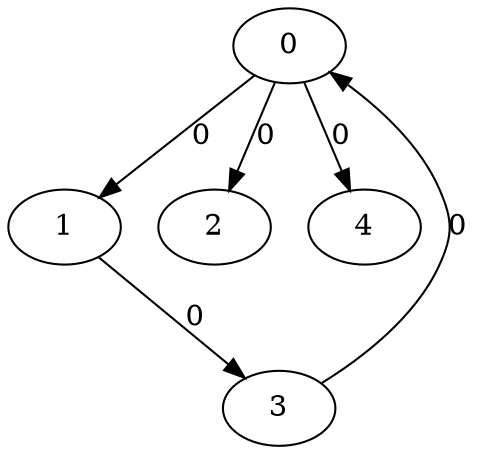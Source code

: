 // Source:3 Canonical: -1 0 0 -1 0 -1 -1 -1 0 -1 -1 -1 -1 -1 -1 0 -1 -1 -1 -1 -1 -1 -1 -1 -1
digraph HRA_from_3_graph_000 {
  0 -> 1 [label="0"];
  0 -> 2 [label="0"];
  1 -> 3 [label="0"];
  3 -> 0 [label="0"];
  0 -> 4 [label="0"];
}

// Source:3 Canonical: -1 0 0 -1 0 -1 -1 -1 0 -1 -1 -1 -1 -1 -1 0 -1 -1 -1 -1 0 -1 -1 -1 -1
digraph HRA_from_3_graph_001 {
  0 -> 1 [label="0"];
  0 -> 2 [label="0"];
  1 -> 3 [label="0"];
  3 -> 0 [label="0"];
  0 -> 4 [label="0"];
  4 -> 0 [label="0"];
}

// Source:3 Canonical: -1 0 0 -1 -1 -1 -1 -1 0 0 -1 -1 -1 -1 -1 0 -1 -1 -1 -1 -1 -1 -1 -1 -1
digraph HRA_from_3_graph_002 {
  0 -> 1 [label="0"];
  0 -> 2 [label="0"];
  1 -> 3 [label="0"];
  3 -> 0 [label="0"];
  1 -> 4 [label="0"];
}

// Source:3 Canonical: -1 0 0 -1 0 -1 -1 -1 0 0 -1 -1 -1 -1 -1 0 -1 -1 -1 -1 -1 -1 -1 -1 -1
digraph HRA_from_3_graph_003 {
  0 -> 1 [label="0"];
  0 -> 2 [label="0"];
  1 -> 3 [label="0"];
  3 -> 0 [label="0"];
  0 -> 4 [label="0"];
  1 -> 4 [label="0"];
}

// Source:3 Canonical: -1 0 0 -1 -1 -1 -1 -1 0 0 -1 -1 -1 -1 -1 0 -1 -1 -1 -1 0 -1 -1 -1 -1
digraph HRA_from_3_graph_004 {
  0 -> 1 [label="0"];
  0 -> 2 [label="0"];
  1 -> 3 [label="0"];
  3 -> 0 [label="0"];
  4 -> 0 [label="0"];
  1 -> 4 [label="0"];
}

// Source:3 Canonical: -1 0 0 -1 0 -1 -1 -1 0 0 -1 -1 -1 -1 -1 0 -1 -1 -1 -1 0 -1 -1 -1 -1
digraph HRA_from_3_graph_005 {
  0 -> 1 [label="0"];
  0 -> 2 [label="0"];
  1 -> 3 [label="0"];
  3 -> 0 [label="0"];
  0 -> 4 [label="0"];
  4 -> 0 [label="0"];
  1 -> 4 [label="0"];
}

// Source:3 Canonical: -1 0 0 -1 0 -1 -1 -1 0 -1 -1 -1 -1 -1 -1 0 -1 -1 -1 -1 -1 0 -1 -1 -1
digraph HRA_from_3_graph_006 {
  0 -> 1 [label="0"];
  0 -> 2 [label="0"];
  1 -> 3 [label="0"];
  3 -> 0 [label="0"];
  0 -> 4 [label="0"];
  4 -> 1 [label="0"];
}

// Source:3 Canonical: -1 0 0 -1 0 -1 -1 -1 0 -1 -1 -1 -1 -1 -1 0 -1 -1 -1 -1 0 0 -1 -1 -1
digraph HRA_from_3_graph_007 {
  0 -> 1 [label="0"];
  0 -> 2 [label="0"];
  1 -> 3 [label="0"];
  3 -> 0 [label="0"];
  0 -> 4 [label="0"];
  4 -> 0 [label="0"];
  4 -> 1 [label="0"];
}

// Source:3 Canonical: -1 0 0 -1 -1 -1 -1 -1 0 0 -1 -1 -1 -1 -1 0 -1 -1 -1 -1 -1 0 -1 -1 -1
digraph HRA_from_3_graph_008 {
  0 -> 1 [label="0"];
  0 -> 2 [label="0"];
  1 -> 3 [label="0"];
  3 -> 0 [label="0"];
  1 -> 4 [label="0"];
  4 -> 1 [label="0"];
}

// Source:3 Canonical: -1 0 0 -1 0 -1 -1 -1 0 0 -1 -1 -1 -1 -1 0 -1 -1 -1 -1 -1 0 -1 -1 -1
digraph HRA_from_3_graph_009 {
  0 -> 1 [label="0"];
  0 -> 2 [label="0"];
  1 -> 3 [label="0"];
  3 -> 0 [label="0"];
  0 -> 4 [label="0"];
  1 -> 4 [label="0"];
  4 -> 1 [label="0"];
}

// Source:3 Canonical: -1 0 0 -1 -1 -1 -1 -1 0 0 -1 -1 -1 -1 -1 0 -1 -1 -1 -1 0 0 -1 -1 -1
digraph HRA_from_3_graph_010 {
  0 -> 1 [label="0"];
  0 -> 2 [label="0"];
  1 -> 3 [label="0"];
  3 -> 0 [label="0"];
  4 -> 0 [label="0"];
  1 -> 4 [label="0"];
  4 -> 1 [label="0"];
}

// Source:3 Canonical: -1 0 0 -1 0 -1 -1 -1 0 0 -1 -1 -1 -1 -1 0 -1 -1 -1 -1 0 0 -1 -1 -1
digraph HRA_from_3_graph_011 {
  0 -> 1 [label="0"];
  0 -> 2 [label="0"];
  1 -> 3 [label="0"];
  3 -> 0 [label="0"];
  0 -> 4 [label="0"];
  4 -> 0 [label="0"];
  1 -> 4 [label="0"];
  4 -> 1 [label="0"];
}

// Source:3 Canonical: -1 0 0 -1 -1 -1 -1 -1 0 -1 -1 -1 -1 -1 0 0 -1 -1 -1 -1 -1 -1 -1 -1 -1
digraph HRA_from_3_graph_012 {
  0 -> 1 [label="0"];
  0 -> 2 [label="0"];
  1 -> 3 [label="0"];
  3 -> 0 [label="0"];
  2 -> 4 [label="0"];
}

// Source:3 Canonical: -1 0 0 -1 0 -1 -1 -1 0 -1 -1 -1 -1 -1 0 0 -1 -1 -1 -1 -1 -1 -1 -1 -1
digraph HRA_from_3_graph_013 {
  0 -> 1 [label="0"];
  0 -> 2 [label="0"];
  1 -> 3 [label="0"];
  3 -> 0 [label="0"];
  0 -> 4 [label="0"];
  2 -> 4 [label="0"];
}

// Source:3 Canonical: -1 0 0 -1 -1 -1 -1 -1 0 -1 -1 -1 -1 -1 0 0 -1 -1 -1 -1 0 -1 -1 -1 -1
digraph HRA_from_3_graph_014 {
  0 -> 1 [label="0"];
  0 -> 2 [label="0"];
  1 -> 3 [label="0"];
  3 -> 0 [label="0"];
  4 -> 0 [label="0"];
  2 -> 4 [label="0"];
}

// Source:3 Canonical: -1 0 0 -1 0 -1 -1 -1 0 -1 -1 -1 -1 -1 0 0 -1 -1 -1 -1 0 -1 -1 -1 -1
digraph HRA_from_3_graph_015 {
  0 -> 1 [label="0"];
  0 -> 2 [label="0"];
  1 -> 3 [label="0"];
  3 -> 0 [label="0"];
  0 -> 4 [label="0"];
  4 -> 0 [label="0"];
  2 -> 4 [label="0"];
}

// Source:3 Canonical: -1 0 0 -1 -1 -1 -1 -1 0 0 -1 -1 -1 -1 0 0 -1 -1 -1 -1 -1 -1 -1 -1 -1
digraph HRA_from_3_graph_016 {
  0 -> 1 [label="0"];
  0 -> 2 [label="0"];
  1 -> 3 [label="0"];
  3 -> 0 [label="0"];
  1 -> 4 [label="0"];
  2 -> 4 [label="0"];
}

// Source:3 Canonical: -1 0 0 -1 0 -1 -1 -1 0 0 -1 -1 -1 -1 0 0 -1 -1 -1 -1 -1 -1 -1 -1 -1
digraph HRA_from_3_graph_017 {
  0 -> 1 [label="0"];
  0 -> 2 [label="0"];
  1 -> 3 [label="0"];
  3 -> 0 [label="0"];
  0 -> 4 [label="0"];
  1 -> 4 [label="0"];
  2 -> 4 [label="0"];
}

// Source:3 Canonical: -1 0 0 -1 -1 -1 -1 -1 0 0 -1 -1 -1 -1 0 0 -1 -1 -1 -1 0 -1 -1 -1 -1
digraph HRA_from_3_graph_018 {
  0 -> 1 [label="0"];
  0 -> 2 [label="0"];
  1 -> 3 [label="0"];
  3 -> 0 [label="0"];
  4 -> 0 [label="0"];
  1 -> 4 [label="0"];
  2 -> 4 [label="0"];
}

// Source:3 Canonical: -1 0 0 -1 0 -1 -1 -1 0 0 -1 -1 -1 -1 0 0 -1 -1 -1 -1 0 -1 -1 -1 -1
digraph HRA_from_3_graph_019 {
  0 -> 1 [label="0"];
  0 -> 2 [label="0"];
  1 -> 3 [label="0"];
  3 -> 0 [label="0"];
  0 -> 4 [label="0"];
  4 -> 0 [label="0"];
  1 -> 4 [label="0"];
  2 -> 4 [label="0"];
}

// Source:3 Canonical: -1 0 0 -1 -1 -1 -1 -1 0 -1 -1 -1 -1 -1 0 0 -1 -1 -1 -1 -1 0 -1 -1 -1
digraph HRA_from_3_graph_020 {
  0 -> 1 [label="0"];
  0 -> 2 [label="0"];
  1 -> 3 [label="0"];
  3 -> 0 [label="0"];
  4 -> 1 [label="0"];
  2 -> 4 [label="0"];
}

// Source:3 Canonical: -1 0 0 -1 0 -1 -1 -1 0 -1 -1 -1 -1 -1 0 0 -1 -1 -1 -1 -1 0 -1 -1 -1
digraph HRA_from_3_graph_021 {
  0 -> 1 [label="0"];
  0 -> 2 [label="0"];
  1 -> 3 [label="0"];
  3 -> 0 [label="0"];
  0 -> 4 [label="0"];
  4 -> 1 [label="0"];
  2 -> 4 [label="0"];
}

// Source:3 Canonical: -1 0 0 -1 -1 -1 -1 -1 0 -1 -1 -1 -1 -1 0 0 -1 -1 -1 -1 0 0 -1 -1 -1
digraph HRA_from_3_graph_022 {
  0 -> 1 [label="0"];
  0 -> 2 [label="0"];
  1 -> 3 [label="0"];
  3 -> 0 [label="0"];
  4 -> 0 [label="0"];
  4 -> 1 [label="0"];
  2 -> 4 [label="0"];
}

// Source:3 Canonical: -1 0 0 -1 0 -1 -1 -1 0 -1 -1 -1 -1 -1 0 0 -1 -1 -1 -1 0 0 -1 -1 -1
digraph HRA_from_3_graph_023 {
  0 -> 1 [label="0"];
  0 -> 2 [label="0"];
  1 -> 3 [label="0"];
  3 -> 0 [label="0"];
  0 -> 4 [label="0"];
  4 -> 0 [label="0"];
  4 -> 1 [label="0"];
  2 -> 4 [label="0"];
}

// Source:3 Canonical: -1 0 0 -1 -1 -1 -1 -1 0 0 -1 -1 -1 -1 0 0 -1 -1 -1 -1 -1 0 -1 -1 -1
digraph HRA_from_3_graph_024 {
  0 -> 1 [label="0"];
  0 -> 2 [label="0"];
  1 -> 3 [label="0"];
  3 -> 0 [label="0"];
  1 -> 4 [label="0"];
  4 -> 1 [label="0"];
  2 -> 4 [label="0"];
}

// Source:3 Canonical: -1 0 0 -1 0 -1 -1 -1 0 0 -1 -1 -1 -1 0 0 -1 -1 -1 -1 -1 0 -1 -1 -1
digraph HRA_from_3_graph_025 {
  0 -> 1 [label="0"];
  0 -> 2 [label="0"];
  1 -> 3 [label="0"];
  3 -> 0 [label="0"];
  0 -> 4 [label="0"];
  1 -> 4 [label="0"];
  4 -> 1 [label="0"];
  2 -> 4 [label="0"];
}

// Source:3 Canonical: -1 0 0 -1 -1 -1 -1 -1 0 0 -1 -1 -1 -1 0 0 -1 -1 -1 -1 0 0 -1 -1 -1
digraph HRA_from_3_graph_026 {
  0 -> 1 [label="0"];
  0 -> 2 [label="0"];
  1 -> 3 [label="0"];
  3 -> 0 [label="0"];
  4 -> 0 [label="0"];
  1 -> 4 [label="0"];
  4 -> 1 [label="0"];
  2 -> 4 [label="0"];
}

// Source:3 Canonical: -1 0 0 -1 0 -1 -1 -1 0 0 -1 -1 -1 -1 0 0 -1 -1 -1 -1 0 0 -1 -1 -1
digraph HRA_from_3_graph_027 {
  0 -> 1 [label="0"];
  0 -> 2 [label="0"];
  1 -> 3 [label="0"];
  3 -> 0 [label="0"];
  0 -> 4 [label="0"];
  4 -> 0 [label="0"];
  1 -> 4 [label="0"];
  4 -> 1 [label="0"];
  2 -> 4 [label="0"];
}

// Source:3 Canonical: -1 0 0 -1 0 -1 -1 -1 0 -1 -1 -1 -1 -1 -1 0 -1 -1 -1 -1 -1 -1 0 -1 -1
digraph HRA_from_3_graph_028 {
  0 -> 1 [label="0"];
  0 -> 2 [label="0"];
  1 -> 3 [label="0"];
  3 -> 0 [label="0"];
  0 -> 4 [label="0"];
  4 -> 2 [label="0"];
}

// Source:3 Canonical: -1 0 0 -1 0 -1 -1 -1 0 -1 -1 -1 -1 -1 -1 0 -1 -1 -1 -1 0 -1 0 -1 -1
digraph HRA_from_3_graph_029 {
  0 -> 1 [label="0"];
  0 -> 2 [label="0"];
  1 -> 3 [label="0"];
  3 -> 0 [label="0"];
  0 -> 4 [label="0"];
  4 -> 0 [label="0"];
  4 -> 2 [label="0"];
}

// Source:3 Canonical: -1 0 0 -1 -1 -1 -1 -1 0 0 -1 -1 -1 -1 -1 0 -1 -1 -1 -1 -1 -1 0 -1 -1
digraph HRA_from_3_graph_030 {
  0 -> 1 [label="0"];
  0 -> 2 [label="0"];
  1 -> 3 [label="0"];
  3 -> 0 [label="0"];
  1 -> 4 [label="0"];
  4 -> 2 [label="0"];
}

// Source:3 Canonical: -1 0 0 -1 0 -1 -1 -1 0 0 -1 -1 -1 -1 -1 0 -1 -1 -1 -1 -1 -1 0 -1 -1
digraph HRA_from_3_graph_031 {
  0 -> 1 [label="0"];
  0 -> 2 [label="0"];
  1 -> 3 [label="0"];
  3 -> 0 [label="0"];
  0 -> 4 [label="0"];
  1 -> 4 [label="0"];
  4 -> 2 [label="0"];
}

// Source:3 Canonical: -1 0 0 -1 -1 -1 -1 -1 0 0 -1 -1 -1 -1 -1 0 -1 -1 -1 -1 0 -1 0 -1 -1
digraph HRA_from_3_graph_032 {
  0 -> 1 [label="0"];
  0 -> 2 [label="0"];
  1 -> 3 [label="0"];
  3 -> 0 [label="0"];
  4 -> 0 [label="0"];
  1 -> 4 [label="0"];
  4 -> 2 [label="0"];
}

// Source:3 Canonical: -1 0 0 -1 0 -1 -1 -1 0 0 -1 -1 -1 -1 -1 0 -1 -1 -1 -1 0 -1 0 -1 -1
digraph HRA_from_3_graph_033 {
  0 -> 1 [label="0"];
  0 -> 2 [label="0"];
  1 -> 3 [label="0"];
  3 -> 0 [label="0"];
  0 -> 4 [label="0"];
  4 -> 0 [label="0"];
  1 -> 4 [label="0"];
  4 -> 2 [label="0"];
}

// Source:3 Canonical: -1 0 0 -1 0 -1 -1 -1 0 -1 -1 -1 -1 -1 -1 0 -1 -1 -1 -1 -1 0 0 -1 -1
digraph HRA_from_3_graph_034 {
  0 -> 1 [label="0"];
  0 -> 2 [label="0"];
  1 -> 3 [label="0"];
  3 -> 0 [label="0"];
  0 -> 4 [label="0"];
  4 -> 1 [label="0"];
  4 -> 2 [label="0"];
}

// Source:3 Canonical: -1 0 0 -1 0 -1 -1 -1 0 -1 -1 -1 -1 -1 -1 0 -1 -1 -1 -1 0 0 0 -1 -1
digraph HRA_from_3_graph_035 {
  0 -> 1 [label="0"];
  0 -> 2 [label="0"];
  1 -> 3 [label="0"];
  3 -> 0 [label="0"];
  0 -> 4 [label="0"];
  4 -> 0 [label="0"];
  4 -> 1 [label="0"];
  4 -> 2 [label="0"];
}

// Source:3 Canonical: -1 0 0 -1 -1 -1 -1 -1 0 0 -1 -1 -1 -1 -1 0 -1 -1 -1 -1 -1 0 0 -1 -1
digraph HRA_from_3_graph_036 {
  0 -> 1 [label="0"];
  0 -> 2 [label="0"];
  1 -> 3 [label="0"];
  3 -> 0 [label="0"];
  1 -> 4 [label="0"];
  4 -> 1 [label="0"];
  4 -> 2 [label="0"];
}

// Source:3 Canonical: -1 0 0 -1 0 -1 -1 -1 0 0 -1 -1 -1 -1 -1 0 -1 -1 -1 -1 -1 0 0 -1 -1
digraph HRA_from_3_graph_037 {
  0 -> 1 [label="0"];
  0 -> 2 [label="0"];
  1 -> 3 [label="0"];
  3 -> 0 [label="0"];
  0 -> 4 [label="0"];
  1 -> 4 [label="0"];
  4 -> 1 [label="0"];
  4 -> 2 [label="0"];
}

// Source:3 Canonical: -1 0 0 -1 -1 -1 -1 -1 0 0 -1 -1 -1 -1 -1 0 -1 -1 -1 -1 0 0 0 -1 -1
digraph HRA_from_3_graph_038 {
  0 -> 1 [label="0"];
  0 -> 2 [label="0"];
  1 -> 3 [label="0"];
  3 -> 0 [label="0"];
  4 -> 0 [label="0"];
  1 -> 4 [label="0"];
  4 -> 1 [label="0"];
  4 -> 2 [label="0"];
}

// Source:3 Canonical: -1 0 0 -1 0 -1 -1 -1 0 0 -1 -1 -1 -1 -1 0 -1 -1 -1 -1 0 0 0 -1 -1
digraph HRA_from_3_graph_039 {
  0 -> 1 [label="0"];
  0 -> 2 [label="0"];
  1 -> 3 [label="0"];
  3 -> 0 [label="0"];
  0 -> 4 [label="0"];
  4 -> 0 [label="0"];
  1 -> 4 [label="0"];
  4 -> 1 [label="0"];
  4 -> 2 [label="0"];
}

// Source:3 Canonical: -1 0 0 -1 -1 -1 -1 -1 0 -1 -1 -1 -1 -1 0 0 -1 -1 -1 -1 -1 -1 0 -1 -1
digraph HRA_from_3_graph_040 {
  0 -> 1 [label="0"];
  0 -> 2 [label="0"];
  1 -> 3 [label="0"];
  3 -> 0 [label="0"];
  2 -> 4 [label="0"];
  4 -> 2 [label="0"];
}

// Source:3 Canonical: -1 0 0 -1 0 -1 -1 -1 0 -1 -1 -1 -1 -1 0 0 -1 -1 -1 -1 -1 -1 0 -1 -1
digraph HRA_from_3_graph_041 {
  0 -> 1 [label="0"];
  0 -> 2 [label="0"];
  1 -> 3 [label="0"];
  3 -> 0 [label="0"];
  0 -> 4 [label="0"];
  2 -> 4 [label="0"];
  4 -> 2 [label="0"];
}

// Source:3 Canonical: -1 0 0 -1 -1 -1 -1 -1 0 -1 -1 -1 -1 -1 0 0 -1 -1 -1 -1 0 -1 0 -1 -1
digraph HRA_from_3_graph_042 {
  0 -> 1 [label="0"];
  0 -> 2 [label="0"];
  1 -> 3 [label="0"];
  3 -> 0 [label="0"];
  4 -> 0 [label="0"];
  2 -> 4 [label="0"];
  4 -> 2 [label="0"];
}

// Source:3 Canonical: -1 0 0 -1 0 -1 -1 -1 0 -1 -1 -1 -1 -1 0 0 -1 -1 -1 -1 0 -1 0 -1 -1
digraph HRA_from_3_graph_043 {
  0 -> 1 [label="0"];
  0 -> 2 [label="0"];
  1 -> 3 [label="0"];
  3 -> 0 [label="0"];
  0 -> 4 [label="0"];
  4 -> 0 [label="0"];
  2 -> 4 [label="0"];
  4 -> 2 [label="0"];
}

// Source:3 Canonical: -1 0 0 -1 -1 -1 -1 -1 0 0 -1 -1 -1 -1 0 0 -1 -1 -1 -1 -1 -1 0 -1 -1
digraph HRA_from_3_graph_044 {
  0 -> 1 [label="0"];
  0 -> 2 [label="0"];
  1 -> 3 [label="0"];
  3 -> 0 [label="0"];
  1 -> 4 [label="0"];
  2 -> 4 [label="0"];
  4 -> 2 [label="0"];
}

// Source:3 Canonical: -1 0 0 -1 0 -1 -1 -1 0 0 -1 -1 -1 -1 0 0 -1 -1 -1 -1 -1 -1 0 -1 -1
digraph HRA_from_3_graph_045 {
  0 -> 1 [label="0"];
  0 -> 2 [label="0"];
  1 -> 3 [label="0"];
  3 -> 0 [label="0"];
  0 -> 4 [label="0"];
  1 -> 4 [label="0"];
  2 -> 4 [label="0"];
  4 -> 2 [label="0"];
}

// Source:3 Canonical: -1 0 0 -1 -1 -1 -1 -1 0 0 -1 -1 -1 -1 0 0 -1 -1 -1 -1 0 -1 0 -1 -1
digraph HRA_from_3_graph_046 {
  0 -> 1 [label="0"];
  0 -> 2 [label="0"];
  1 -> 3 [label="0"];
  3 -> 0 [label="0"];
  4 -> 0 [label="0"];
  1 -> 4 [label="0"];
  2 -> 4 [label="0"];
  4 -> 2 [label="0"];
}

// Source:3 Canonical: -1 0 0 -1 0 -1 -1 -1 0 0 -1 -1 -1 -1 0 0 -1 -1 -1 -1 0 -1 0 -1 -1
digraph HRA_from_3_graph_047 {
  0 -> 1 [label="0"];
  0 -> 2 [label="0"];
  1 -> 3 [label="0"];
  3 -> 0 [label="0"];
  0 -> 4 [label="0"];
  4 -> 0 [label="0"];
  1 -> 4 [label="0"];
  2 -> 4 [label="0"];
  4 -> 2 [label="0"];
}

// Source:3 Canonical: -1 0 0 -1 -1 -1 -1 -1 0 -1 -1 -1 -1 -1 0 0 -1 -1 -1 -1 -1 0 0 -1 -1
digraph HRA_from_3_graph_048 {
  0 -> 1 [label="0"];
  0 -> 2 [label="0"];
  1 -> 3 [label="0"];
  3 -> 0 [label="0"];
  4 -> 1 [label="0"];
  2 -> 4 [label="0"];
  4 -> 2 [label="0"];
}

// Source:3 Canonical: -1 0 0 -1 0 -1 -1 -1 0 -1 -1 -1 -1 -1 0 0 -1 -1 -1 -1 -1 0 0 -1 -1
digraph HRA_from_3_graph_049 {
  0 -> 1 [label="0"];
  0 -> 2 [label="0"];
  1 -> 3 [label="0"];
  3 -> 0 [label="0"];
  0 -> 4 [label="0"];
  4 -> 1 [label="0"];
  2 -> 4 [label="0"];
  4 -> 2 [label="0"];
}

// Source:3 Canonical: -1 0 0 -1 -1 -1 -1 -1 0 -1 -1 -1 -1 -1 0 0 -1 -1 -1 -1 0 0 0 -1 -1
digraph HRA_from_3_graph_050 {
  0 -> 1 [label="0"];
  0 -> 2 [label="0"];
  1 -> 3 [label="0"];
  3 -> 0 [label="0"];
  4 -> 0 [label="0"];
  4 -> 1 [label="0"];
  2 -> 4 [label="0"];
  4 -> 2 [label="0"];
}

// Source:3 Canonical: -1 0 0 -1 0 -1 -1 -1 0 -1 -1 -1 -1 -1 0 0 -1 -1 -1 -1 0 0 0 -1 -1
digraph HRA_from_3_graph_051 {
  0 -> 1 [label="0"];
  0 -> 2 [label="0"];
  1 -> 3 [label="0"];
  3 -> 0 [label="0"];
  0 -> 4 [label="0"];
  4 -> 0 [label="0"];
  4 -> 1 [label="0"];
  2 -> 4 [label="0"];
  4 -> 2 [label="0"];
}

// Source:3 Canonical: -1 0 0 -1 -1 -1 -1 -1 0 0 -1 -1 -1 -1 0 0 -1 -1 -1 -1 -1 0 0 -1 -1
digraph HRA_from_3_graph_052 {
  0 -> 1 [label="0"];
  0 -> 2 [label="0"];
  1 -> 3 [label="0"];
  3 -> 0 [label="0"];
  1 -> 4 [label="0"];
  4 -> 1 [label="0"];
  2 -> 4 [label="0"];
  4 -> 2 [label="0"];
}

// Source:3 Canonical: -1 0 0 -1 0 -1 -1 -1 0 0 -1 -1 -1 -1 0 0 -1 -1 -1 -1 -1 0 0 -1 -1
digraph HRA_from_3_graph_053 {
  0 -> 1 [label="0"];
  0 -> 2 [label="0"];
  1 -> 3 [label="0"];
  3 -> 0 [label="0"];
  0 -> 4 [label="0"];
  1 -> 4 [label="0"];
  4 -> 1 [label="0"];
  2 -> 4 [label="0"];
  4 -> 2 [label="0"];
}

// Source:3 Canonical: -1 0 0 -1 -1 -1 -1 -1 0 0 -1 -1 -1 -1 0 0 -1 -1 -1 -1 0 0 0 -1 -1
digraph HRA_from_3_graph_054 {
  0 -> 1 [label="0"];
  0 -> 2 [label="0"];
  1 -> 3 [label="0"];
  3 -> 0 [label="0"];
  4 -> 0 [label="0"];
  1 -> 4 [label="0"];
  4 -> 1 [label="0"];
  2 -> 4 [label="0"];
  4 -> 2 [label="0"];
}

// Source:3 Canonical: -1 0 0 -1 0 -1 -1 -1 0 0 -1 -1 -1 -1 0 0 -1 -1 -1 -1 0 0 0 -1 -1
digraph HRA_from_3_graph_055 {
  0 -> 1 [label="0"];
  0 -> 2 [label="0"];
  1 -> 3 [label="0"];
  3 -> 0 [label="0"];
  0 -> 4 [label="0"];
  4 -> 0 [label="0"];
  1 -> 4 [label="0"];
  4 -> 1 [label="0"];
  2 -> 4 [label="0"];
  4 -> 2 [label="0"];
}

// Source:3 Canonical: -1 0 0 -1 -1 -1 -1 -1 0 -1 -1 -1 -1 -1 -1 0 -1 -1 -1 0 -1 -1 -1 -1 -1
digraph HRA_from_3_graph_056 {
  0 -> 1 [label="0"];
  0 -> 2 [label="0"];
  1 -> 3 [label="0"];
  3 -> 0 [label="0"];
  3 -> 4 [label="0"];
}

// Source:3 Canonical: -1 0 0 -1 0 -1 -1 -1 0 -1 -1 -1 -1 -1 -1 0 -1 -1 -1 0 -1 -1 -1 -1 -1
digraph HRA_from_3_graph_057 {
  0 -> 1 [label="0"];
  0 -> 2 [label="0"];
  1 -> 3 [label="0"];
  3 -> 0 [label="0"];
  0 -> 4 [label="0"];
  3 -> 4 [label="0"];
}

// Source:3 Canonical: -1 0 0 -1 -1 -1 -1 -1 0 -1 -1 -1 -1 -1 -1 0 -1 -1 -1 0 0 -1 -1 -1 -1
digraph HRA_from_3_graph_058 {
  0 -> 1 [label="0"];
  0 -> 2 [label="0"];
  1 -> 3 [label="0"];
  3 -> 0 [label="0"];
  4 -> 0 [label="0"];
  3 -> 4 [label="0"];
}

// Source:3 Canonical: -1 0 0 -1 0 -1 -1 -1 0 -1 -1 -1 -1 -1 -1 0 -1 -1 -1 0 0 -1 -1 -1 -1
digraph HRA_from_3_graph_059 {
  0 -> 1 [label="0"];
  0 -> 2 [label="0"];
  1 -> 3 [label="0"];
  3 -> 0 [label="0"];
  0 -> 4 [label="0"];
  4 -> 0 [label="0"];
  3 -> 4 [label="0"];
}

// Source:3 Canonical: -1 0 0 -1 -1 -1 -1 -1 0 0 -1 -1 -1 -1 -1 0 -1 -1 -1 0 -1 -1 -1 -1 -1
digraph HRA_from_3_graph_060 {
  0 -> 1 [label="0"];
  0 -> 2 [label="0"];
  1 -> 3 [label="0"];
  3 -> 0 [label="0"];
  1 -> 4 [label="0"];
  3 -> 4 [label="0"];
}

// Source:3 Canonical: -1 0 0 -1 0 -1 -1 -1 0 0 -1 -1 -1 -1 -1 0 -1 -1 -1 0 -1 -1 -1 -1 -1
digraph HRA_from_3_graph_061 {
  0 -> 1 [label="0"];
  0 -> 2 [label="0"];
  1 -> 3 [label="0"];
  3 -> 0 [label="0"];
  0 -> 4 [label="0"];
  1 -> 4 [label="0"];
  3 -> 4 [label="0"];
}

// Source:3 Canonical: -1 0 0 -1 -1 -1 -1 -1 0 0 -1 -1 -1 -1 -1 0 -1 -1 -1 0 0 -1 -1 -1 -1
digraph HRA_from_3_graph_062 {
  0 -> 1 [label="0"];
  0 -> 2 [label="0"];
  1 -> 3 [label="0"];
  3 -> 0 [label="0"];
  4 -> 0 [label="0"];
  1 -> 4 [label="0"];
  3 -> 4 [label="0"];
}

// Source:3 Canonical: -1 0 0 -1 0 -1 -1 -1 0 0 -1 -1 -1 -1 -1 0 -1 -1 -1 0 0 -1 -1 -1 -1
digraph HRA_from_3_graph_063 {
  0 -> 1 [label="0"];
  0 -> 2 [label="0"];
  1 -> 3 [label="0"];
  3 -> 0 [label="0"];
  0 -> 4 [label="0"];
  4 -> 0 [label="0"];
  1 -> 4 [label="0"];
  3 -> 4 [label="0"];
}

// Source:3 Canonical: -1 0 0 -1 -1 -1 -1 -1 0 -1 -1 -1 -1 -1 -1 0 -1 -1 -1 0 -1 0 -1 -1 -1
digraph HRA_from_3_graph_064 {
  0 -> 1 [label="0"];
  0 -> 2 [label="0"];
  1 -> 3 [label="0"];
  3 -> 0 [label="0"];
  4 -> 1 [label="0"];
  3 -> 4 [label="0"];
}

// Source:3 Canonical: -1 0 0 -1 0 -1 -1 -1 0 -1 -1 -1 -1 -1 -1 0 -1 -1 -1 0 -1 0 -1 -1 -1
digraph HRA_from_3_graph_065 {
  0 -> 1 [label="0"];
  0 -> 2 [label="0"];
  1 -> 3 [label="0"];
  3 -> 0 [label="0"];
  0 -> 4 [label="0"];
  4 -> 1 [label="0"];
  3 -> 4 [label="0"];
}

// Source:3 Canonical: -1 0 0 -1 -1 -1 -1 -1 0 -1 -1 -1 -1 -1 -1 0 -1 -1 -1 0 0 0 -1 -1 -1
digraph HRA_from_3_graph_066 {
  0 -> 1 [label="0"];
  0 -> 2 [label="0"];
  1 -> 3 [label="0"];
  3 -> 0 [label="0"];
  4 -> 0 [label="0"];
  4 -> 1 [label="0"];
  3 -> 4 [label="0"];
}

// Source:3 Canonical: -1 0 0 -1 0 -1 -1 -1 0 -1 -1 -1 -1 -1 -1 0 -1 -1 -1 0 0 0 -1 -1 -1
digraph HRA_from_3_graph_067 {
  0 -> 1 [label="0"];
  0 -> 2 [label="0"];
  1 -> 3 [label="0"];
  3 -> 0 [label="0"];
  0 -> 4 [label="0"];
  4 -> 0 [label="0"];
  4 -> 1 [label="0"];
  3 -> 4 [label="0"];
}

// Source:3 Canonical: -1 0 0 -1 -1 -1 -1 -1 0 0 -1 -1 -1 -1 -1 0 -1 -1 -1 0 -1 0 -1 -1 -1
digraph HRA_from_3_graph_068 {
  0 -> 1 [label="0"];
  0 -> 2 [label="0"];
  1 -> 3 [label="0"];
  3 -> 0 [label="0"];
  1 -> 4 [label="0"];
  4 -> 1 [label="0"];
  3 -> 4 [label="0"];
}

// Source:3 Canonical: -1 0 0 -1 0 -1 -1 -1 0 0 -1 -1 -1 -1 -1 0 -1 -1 -1 0 -1 0 -1 -1 -1
digraph HRA_from_3_graph_069 {
  0 -> 1 [label="0"];
  0 -> 2 [label="0"];
  1 -> 3 [label="0"];
  3 -> 0 [label="0"];
  0 -> 4 [label="0"];
  1 -> 4 [label="0"];
  4 -> 1 [label="0"];
  3 -> 4 [label="0"];
}

// Source:3 Canonical: -1 0 0 -1 -1 -1 -1 -1 0 0 -1 -1 -1 -1 -1 0 -1 -1 -1 0 0 0 -1 -1 -1
digraph HRA_from_3_graph_070 {
  0 -> 1 [label="0"];
  0 -> 2 [label="0"];
  1 -> 3 [label="0"];
  3 -> 0 [label="0"];
  4 -> 0 [label="0"];
  1 -> 4 [label="0"];
  4 -> 1 [label="0"];
  3 -> 4 [label="0"];
}

// Source:3 Canonical: -1 0 0 -1 0 -1 -1 -1 0 0 -1 -1 -1 -1 -1 0 -1 -1 -1 0 0 0 -1 -1 -1
digraph HRA_from_3_graph_071 {
  0 -> 1 [label="0"];
  0 -> 2 [label="0"];
  1 -> 3 [label="0"];
  3 -> 0 [label="0"];
  0 -> 4 [label="0"];
  4 -> 0 [label="0"];
  1 -> 4 [label="0"];
  4 -> 1 [label="0"];
  3 -> 4 [label="0"];
}

// Source:3 Canonical: -1 0 0 -1 -1 -1 -1 -1 0 -1 -1 -1 -1 -1 0 0 -1 -1 -1 0 -1 -1 -1 -1 -1
digraph HRA_from_3_graph_072 {
  0 -> 1 [label="0"];
  0 -> 2 [label="0"];
  1 -> 3 [label="0"];
  3 -> 0 [label="0"];
  2 -> 4 [label="0"];
  3 -> 4 [label="0"];
}

// Source:3 Canonical: -1 0 0 -1 0 -1 -1 -1 0 -1 -1 -1 -1 -1 0 0 -1 -1 -1 0 -1 -1 -1 -1 -1
digraph HRA_from_3_graph_073 {
  0 -> 1 [label="0"];
  0 -> 2 [label="0"];
  1 -> 3 [label="0"];
  3 -> 0 [label="0"];
  0 -> 4 [label="0"];
  2 -> 4 [label="0"];
  3 -> 4 [label="0"];
}

// Source:3 Canonical: -1 0 0 -1 -1 -1 -1 -1 0 -1 -1 -1 -1 -1 0 0 -1 -1 -1 0 0 -1 -1 -1 -1
digraph HRA_from_3_graph_074 {
  0 -> 1 [label="0"];
  0 -> 2 [label="0"];
  1 -> 3 [label="0"];
  3 -> 0 [label="0"];
  4 -> 0 [label="0"];
  2 -> 4 [label="0"];
  3 -> 4 [label="0"];
}

// Source:3 Canonical: -1 0 0 -1 0 -1 -1 -1 0 -1 -1 -1 -1 -1 0 0 -1 -1 -1 0 0 -1 -1 -1 -1
digraph HRA_from_3_graph_075 {
  0 -> 1 [label="0"];
  0 -> 2 [label="0"];
  1 -> 3 [label="0"];
  3 -> 0 [label="0"];
  0 -> 4 [label="0"];
  4 -> 0 [label="0"];
  2 -> 4 [label="0"];
  3 -> 4 [label="0"];
}

// Source:3 Canonical: -1 0 0 -1 -1 -1 -1 -1 0 0 -1 -1 -1 -1 0 0 -1 -1 -1 0 -1 -1 -1 -1 -1
digraph HRA_from_3_graph_076 {
  0 -> 1 [label="0"];
  0 -> 2 [label="0"];
  1 -> 3 [label="0"];
  3 -> 0 [label="0"];
  1 -> 4 [label="0"];
  2 -> 4 [label="0"];
  3 -> 4 [label="0"];
}

// Source:3 Canonical: -1 0 0 -1 0 -1 -1 -1 0 0 -1 -1 -1 -1 0 0 -1 -1 -1 0 -1 -1 -1 -1 -1
digraph HRA_from_3_graph_077 {
  0 -> 1 [label="0"];
  0 -> 2 [label="0"];
  1 -> 3 [label="0"];
  3 -> 0 [label="0"];
  0 -> 4 [label="0"];
  1 -> 4 [label="0"];
  2 -> 4 [label="0"];
  3 -> 4 [label="0"];
}

// Source:3 Canonical: -1 0 0 -1 -1 -1 -1 -1 0 0 -1 -1 -1 -1 0 0 -1 -1 -1 0 0 -1 -1 -1 -1
digraph HRA_from_3_graph_078 {
  0 -> 1 [label="0"];
  0 -> 2 [label="0"];
  1 -> 3 [label="0"];
  3 -> 0 [label="0"];
  4 -> 0 [label="0"];
  1 -> 4 [label="0"];
  2 -> 4 [label="0"];
  3 -> 4 [label="0"];
}

// Source:3 Canonical: -1 0 0 -1 0 -1 -1 -1 0 0 -1 -1 -1 -1 0 0 -1 -1 -1 0 0 -1 -1 -1 -1
digraph HRA_from_3_graph_079 {
  0 -> 1 [label="0"];
  0 -> 2 [label="0"];
  1 -> 3 [label="0"];
  3 -> 0 [label="0"];
  0 -> 4 [label="0"];
  4 -> 0 [label="0"];
  1 -> 4 [label="0"];
  2 -> 4 [label="0"];
  3 -> 4 [label="0"];
}

// Source:3 Canonical: -1 0 0 -1 -1 -1 -1 -1 0 -1 -1 -1 -1 -1 0 0 -1 -1 -1 0 -1 0 -1 -1 -1
digraph HRA_from_3_graph_080 {
  0 -> 1 [label="0"];
  0 -> 2 [label="0"];
  1 -> 3 [label="0"];
  3 -> 0 [label="0"];
  4 -> 1 [label="0"];
  2 -> 4 [label="0"];
  3 -> 4 [label="0"];
}

// Source:3 Canonical: -1 0 0 -1 0 -1 -1 -1 0 -1 -1 -1 -1 -1 0 0 -1 -1 -1 0 -1 0 -1 -1 -1
digraph HRA_from_3_graph_081 {
  0 -> 1 [label="0"];
  0 -> 2 [label="0"];
  1 -> 3 [label="0"];
  3 -> 0 [label="0"];
  0 -> 4 [label="0"];
  4 -> 1 [label="0"];
  2 -> 4 [label="0"];
  3 -> 4 [label="0"];
}

// Source:3 Canonical: -1 0 0 -1 -1 -1 -1 -1 0 -1 -1 -1 -1 -1 0 0 -1 -1 -1 0 0 0 -1 -1 -1
digraph HRA_from_3_graph_082 {
  0 -> 1 [label="0"];
  0 -> 2 [label="0"];
  1 -> 3 [label="0"];
  3 -> 0 [label="0"];
  4 -> 0 [label="0"];
  4 -> 1 [label="0"];
  2 -> 4 [label="0"];
  3 -> 4 [label="0"];
}

// Source:3 Canonical: -1 0 0 -1 0 -1 -1 -1 0 -1 -1 -1 -1 -1 0 0 -1 -1 -1 0 0 0 -1 -1 -1
digraph HRA_from_3_graph_083 {
  0 -> 1 [label="0"];
  0 -> 2 [label="0"];
  1 -> 3 [label="0"];
  3 -> 0 [label="0"];
  0 -> 4 [label="0"];
  4 -> 0 [label="0"];
  4 -> 1 [label="0"];
  2 -> 4 [label="0"];
  3 -> 4 [label="0"];
}

// Source:3 Canonical: -1 0 0 -1 -1 -1 -1 -1 0 0 -1 -1 -1 -1 0 0 -1 -1 -1 0 -1 0 -1 -1 -1
digraph HRA_from_3_graph_084 {
  0 -> 1 [label="0"];
  0 -> 2 [label="0"];
  1 -> 3 [label="0"];
  3 -> 0 [label="0"];
  1 -> 4 [label="0"];
  4 -> 1 [label="0"];
  2 -> 4 [label="0"];
  3 -> 4 [label="0"];
}

// Source:3 Canonical: -1 0 0 -1 0 -1 -1 -1 0 0 -1 -1 -1 -1 0 0 -1 -1 -1 0 -1 0 -1 -1 -1
digraph HRA_from_3_graph_085 {
  0 -> 1 [label="0"];
  0 -> 2 [label="0"];
  1 -> 3 [label="0"];
  3 -> 0 [label="0"];
  0 -> 4 [label="0"];
  1 -> 4 [label="0"];
  4 -> 1 [label="0"];
  2 -> 4 [label="0"];
  3 -> 4 [label="0"];
}

// Source:3 Canonical: -1 0 0 -1 -1 -1 -1 -1 0 0 -1 -1 -1 -1 0 0 -1 -1 -1 0 0 0 -1 -1 -1
digraph HRA_from_3_graph_086 {
  0 -> 1 [label="0"];
  0 -> 2 [label="0"];
  1 -> 3 [label="0"];
  3 -> 0 [label="0"];
  4 -> 0 [label="0"];
  1 -> 4 [label="0"];
  4 -> 1 [label="0"];
  2 -> 4 [label="0"];
  3 -> 4 [label="0"];
}

// Source:3 Canonical: -1 0 0 -1 0 -1 -1 -1 0 0 -1 -1 -1 -1 0 0 -1 -1 -1 0 0 0 -1 -1 -1
digraph HRA_from_3_graph_087 {
  0 -> 1 [label="0"];
  0 -> 2 [label="0"];
  1 -> 3 [label="0"];
  3 -> 0 [label="0"];
  0 -> 4 [label="0"];
  4 -> 0 [label="0"];
  1 -> 4 [label="0"];
  4 -> 1 [label="0"];
  2 -> 4 [label="0"];
  3 -> 4 [label="0"];
}

// Source:3 Canonical: -1 0 0 -1 -1 -1 -1 -1 0 -1 -1 -1 -1 -1 -1 0 -1 -1 -1 0 -1 -1 0 -1 -1
digraph HRA_from_3_graph_088 {
  0 -> 1 [label="0"];
  0 -> 2 [label="0"];
  1 -> 3 [label="0"];
  3 -> 0 [label="0"];
  4 -> 2 [label="0"];
  3 -> 4 [label="0"];
}

// Source:3 Canonical: -1 0 0 -1 0 -1 -1 -1 0 -1 -1 -1 -1 -1 -1 0 -1 -1 -1 0 -1 -1 0 -1 -1
digraph HRA_from_3_graph_089 {
  0 -> 1 [label="0"];
  0 -> 2 [label="0"];
  1 -> 3 [label="0"];
  3 -> 0 [label="0"];
  0 -> 4 [label="0"];
  4 -> 2 [label="0"];
  3 -> 4 [label="0"];
}

// Source:3 Canonical: -1 0 0 -1 -1 -1 -1 -1 0 -1 -1 -1 -1 -1 -1 0 -1 -1 -1 0 0 -1 0 -1 -1
digraph HRA_from_3_graph_090 {
  0 -> 1 [label="0"];
  0 -> 2 [label="0"];
  1 -> 3 [label="0"];
  3 -> 0 [label="0"];
  4 -> 0 [label="0"];
  4 -> 2 [label="0"];
  3 -> 4 [label="0"];
}

// Source:3 Canonical: -1 0 0 -1 0 -1 -1 -1 0 -1 -1 -1 -1 -1 -1 0 -1 -1 -1 0 0 -1 0 -1 -1
digraph HRA_from_3_graph_091 {
  0 -> 1 [label="0"];
  0 -> 2 [label="0"];
  1 -> 3 [label="0"];
  3 -> 0 [label="0"];
  0 -> 4 [label="0"];
  4 -> 0 [label="0"];
  4 -> 2 [label="0"];
  3 -> 4 [label="0"];
}

// Source:3 Canonical: -1 0 0 -1 -1 -1 -1 -1 0 0 -1 -1 -1 -1 -1 0 -1 -1 -1 0 -1 -1 0 -1 -1
digraph HRA_from_3_graph_092 {
  0 -> 1 [label="0"];
  0 -> 2 [label="0"];
  1 -> 3 [label="0"];
  3 -> 0 [label="0"];
  1 -> 4 [label="0"];
  4 -> 2 [label="0"];
  3 -> 4 [label="0"];
}

// Source:3 Canonical: -1 0 0 -1 0 -1 -1 -1 0 0 -1 -1 -1 -1 -1 0 -1 -1 -1 0 -1 -1 0 -1 -1
digraph HRA_from_3_graph_093 {
  0 -> 1 [label="0"];
  0 -> 2 [label="0"];
  1 -> 3 [label="0"];
  3 -> 0 [label="0"];
  0 -> 4 [label="0"];
  1 -> 4 [label="0"];
  4 -> 2 [label="0"];
  3 -> 4 [label="0"];
}

// Source:3 Canonical: -1 0 0 -1 -1 -1 -1 -1 0 0 -1 -1 -1 -1 -1 0 -1 -1 -1 0 0 -1 0 -1 -1
digraph HRA_from_3_graph_094 {
  0 -> 1 [label="0"];
  0 -> 2 [label="0"];
  1 -> 3 [label="0"];
  3 -> 0 [label="0"];
  4 -> 0 [label="0"];
  1 -> 4 [label="0"];
  4 -> 2 [label="0"];
  3 -> 4 [label="0"];
}

// Source:3 Canonical: -1 0 0 -1 0 -1 -1 -1 0 0 -1 -1 -1 -1 -1 0 -1 -1 -1 0 0 -1 0 -1 -1
digraph HRA_from_3_graph_095 {
  0 -> 1 [label="0"];
  0 -> 2 [label="0"];
  1 -> 3 [label="0"];
  3 -> 0 [label="0"];
  0 -> 4 [label="0"];
  4 -> 0 [label="0"];
  1 -> 4 [label="0"];
  4 -> 2 [label="0"];
  3 -> 4 [label="0"];
}

// Source:3 Canonical: -1 0 0 -1 -1 -1 -1 -1 0 -1 -1 -1 -1 -1 -1 0 -1 -1 -1 0 -1 0 0 -1 -1
digraph HRA_from_3_graph_096 {
  0 -> 1 [label="0"];
  0 -> 2 [label="0"];
  1 -> 3 [label="0"];
  3 -> 0 [label="0"];
  4 -> 1 [label="0"];
  4 -> 2 [label="0"];
  3 -> 4 [label="0"];
}

// Source:3 Canonical: -1 0 0 -1 0 -1 -1 -1 0 -1 -1 -1 -1 -1 -1 0 -1 -1 -1 0 -1 0 0 -1 -1
digraph HRA_from_3_graph_097 {
  0 -> 1 [label="0"];
  0 -> 2 [label="0"];
  1 -> 3 [label="0"];
  3 -> 0 [label="0"];
  0 -> 4 [label="0"];
  4 -> 1 [label="0"];
  4 -> 2 [label="0"];
  3 -> 4 [label="0"];
}

// Source:3 Canonical: -1 0 0 -1 -1 -1 -1 -1 0 -1 -1 -1 -1 -1 -1 0 -1 -1 -1 0 0 0 0 -1 -1
digraph HRA_from_3_graph_098 {
  0 -> 1 [label="0"];
  0 -> 2 [label="0"];
  1 -> 3 [label="0"];
  3 -> 0 [label="0"];
  4 -> 0 [label="0"];
  4 -> 1 [label="0"];
  4 -> 2 [label="0"];
  3 -> 4 [label="0"];
}

// Source:3 Canonical: -1 0 0 -1 0 -1 -1 -1 0 -1 -1 -1 -1 -1 -1 0 -1 -1 -1 0 0 0 0 -1 -1
digraph HRA_from_3_graph_099 {
  0 -> 1 [label="0"];
  0 -> 2 [label="0"];
  1 -> 3 [label="0"];
  3 -> 0 [label="0"];
  0 -> 4 [label="0"];
  4 -> 0 [label="0"];
  4 -> 1 [label="0"];
  4 -> 2 [label="0"];
  3 -> 4 [label="0"];
}

// Source:3 Canonical: -1 0 0 -1 -1 -1 -1 -1 0 0 -1 -1 -1 -1 -1 0 -1 -1 -1 0 -1 0 0 -1 -1
digraph HRA_from_3_graph_100 {
  0 -> 1 [label="0"];
  0 -> 2 [label="0"];
  1 -> 3 [label="0"];
  3 -> 0 [label="0"];
  1 -> 4 [label="0"];
  4 -> 1 [label="0"];
  4 -> 2 [label="0"];
  3 -> 4 [label="0"];
}

// Source:3 Canonical: -1 0 0 -1 0 -1 -1 -1 0 0 -1 -1 -1 -1 -1 0 -1 -1 -1 0 -1 0 0 -1 -1
digraph HRA_from_3_graph_101 {
  0 -> 1 [label="0"];
  0 -> 2 [label="0"];
  1 -> 3 [label="0"];
  3 -> 0 [label="0"];
  0 -> 4 [label="0"];
  1 -> 4 [label="0"];
  4 -> 1 [label="0"];
  4 -> 2 [label="0"];
  3 -> 4 [label="0"];
}

// Source:3 Canonical: -1 0 0 -1 -1 -1 -1 -1 0 0 -1 -1 -1 -1 -1 0 -1 -1 -1 0 0 0 0 -1 -1
digraph HRA_from_3_graph_102 {
  0 -> 1 [label="0"];
  0 -> 2 [label="0"];
  1 -> 3 [label="0"];
  3 -> 0 [label="0"];
  4 -> 0 [label="0"];
  1 -> 4 [label="0"];
  4 -> 1 [label="0"];
  4 -> 2 [label="0"];
  3 -> 4 [label="0"];
}

// Source:3 Canonical: -1 0 0 -1 0 -1 -1 -1 0 0 -1 -1 -1 -1 -1 0 -1 -1 -1 0 0 0 0 -1 -1
digraph HRA_from_3_graph_103 {
  0 -> 1 [label="0"];
  0 -> 2 [label="0"];
  1 -> 3 [label="0"];
  3 -> 0 [label="0"];
  0 -> 4 [label="0"];
  4 -> 0 [label="0"];
  1 -> 4 [label="0"];
  4 -> 1 [label="0"];
  4 -> 2 [label="0"];
  3 -> 4 [label="0"];
}

// Source:3 Canonical: -1 0 0 -1 -1 -1 -1 -1 0 -1 -1 -1 -1 -1 0 0 -1 -1 -1 0 -1 -1 0 -1 -1
digraph HRA_from_3_graph_104 {
  0 -> 1 [label="0"];
  0 -> 2 [label="0"];
  1 -> 3 [label="0"];
  3 -> 0 [label="0"];
  2 -> 4 [label="0"];
  4 -> 2 [label="0"];
  3 -> 4 [label="0"];
}

// Source:3 Canonical: -1 0 0 -1 0 -1 -1 -1 0 -1 -1 -1 -1 -1 0 0 -1 -1 -1 0 -1 -1 0 -1 -1
digraph HRA_from_3_graph_105 {
  0 -> 1 [label="0"];
  0 -> 2 [label="0"];
  1 -> 3 [label="0"];
  3 -> 0 [label="0"];
  0 -> 4 [label="0"];
  2 -> 4 [label="0"];
  4 -> 2 [label="0"];
  3 -> 4 [label="0"];
}

// Source:3 Canonical: -1 0 0 -1 -1 -1 -1 -1 0 -1 -1 -1 -1 -1 0 0 -1 -1 -1 0 0 -1 0 -1 -1
digraph HRA_from_3_graph_106 {
  0 -> 1 [label="0"];
  0 -> 2 [label="0"];
  1 -> 3 [label="0"];
  3 -> 0 [label="0"];
  4 -> 0 [label="0"];
  2 -> 4 [label="0"];
  4 -> 2 [label="0"];
  3 -> 4 [label="0"];
}

// Source:3 Canonical: -1 0 0 -1 0 -1 -1 -1 0 -1 -1 -1 -1 -1 0 0 -1 -1 -1 0 0 -1 0 -1 -1
digraph HRA_from_3_graph_107 {
  0 -> 1 [label="0"];
  0 -> 2 [label="0"];
  1 -> 3 [label="0"];
  3 -> 0 [label="0"];
  0 -> 4 [label="0"];
  4 -> 0 [label="0"];
  2 -> 4 [label="0"];
  4 -> 2 [label="0"];
  3 -> 4 [label="0"];
}

// Source:3 Canonical: -1 0 0 -1 -1 -1 -1 -1 0 0 -1 -1 -1 -1 0 0 -1 -1 -1 0 -1 -1 0 -1 -1
digraph HRA_from_3_graph_108 {
  0 -> 1 [label="0"];
  0 -> 2 [label="0"];
  1 -> 3 [label="0"];
  3 -> 0 [label="0"];
  1 -> 4 [label="0"];
  2 -> 4 [label="0"];
  4 -> 2 [label="0"];
  3 -> 4 [label="0"];
}

// Source:3 Canonical: -1 0 0 -1 0 -1 -1 -1 0 0 -1 -1 -1 -1 0 0 -1 -1 -1 0 -1 -1 0 -1 -1
digraph HRA_from_3_graph_109 {
  0 -> 1 [label="0"];
  0 -> 2 [label="0"];
  1 -> 3 [label="0"];
  3 -> 0 [label="0"];
  0 -> 4 [label="0"];
  1 -> 4 [label="0"];
  2 -> 4 [label="0"];
  4 -> 2 [label="0"];
  3 -> 4 [label="0"];
}

// Source:3 Canonical: -1 0 0 -1 -1 -1 -1 -1 0 0 -1 -1 -1 -1 0 0 -1 -1 -1 0 0 -1 0 -1 -1
digraph HRA_from_3_graph_110 {
  0 -> 1 [label="0"];
  0 -> 2 [label="0"];
  1 -> 3 [label="0"];
  3 -> 0 [label="0"];
  4 -> 0 [label="0"];
  1 -> 4 [label="0"];
  2 -> 4 [label="0"];
  4 -> 2 [label="0"];
  3 -> 4 [label="0"];
}

// Source:3 Canonical: -1 0 0 -1 0 -1 -1 -1 0 0 -1 -1 -1 -1 0 0 -1 -1 -1 0 0 -1 0 -1 -1
digraph HRA_from_3_graph_111 {
  0 -> 1 [label="0"];
  0 -> 2 [label="0"];
  1 -> 3 [label="0"];
  3 -> 0 [label="0"];
  0 -> 4 [label="0"];
  4 -> 0 [label="0"];
  1 -> 4 [label="0"];
  2 -> 4 [label="0"];
  4 -> 2 [label="0"];
  3 -> 4 [label="0"];
}

// Source:3 Canonical: -1 0 0 -1 -1 -1 -1 -1 0 -1 -1 -1 -1 -1 0 0 -1 -1 -1 0 -1 0 0 -1 -1
digraph HRA_from_3_graph_112 {
  0 -> 1 [label="0"];
  0 -> 2 [label="0"];
  1 -> 3 [label="0"];
  3 -> 0 [label="0"];
  4 -> 1 [label="0"];
  2 -> 4 [label="0"];
  4 -> 2 [label="0"];
  3 -> 4 [label="0"];
}

// Source:3 Canonical: -1 0 0 -1 0 -1 -1 -1 0 -1 -1 -1 -1 -1 0 0 -1 -1 -1 0 -1 0 0 -1 -1
digraph HRA_from_3_graph_113 {
  0 -> 1 [label="0"];
  0 -> 2 [label="0"];
  1 -> 3 [label="0"];
  3 -> 0 [label="0"];
  0 -> 4 [label="0"];
  4 -> 1 [label="0"];
  2 -> 4 [label="0"];
  4 -> 2 [label="0"];
  3 -> 4 [label="0"];
}

// Source:3 Canonical: -1 0 0 -1 -1 -1 -1 -1 0 -1 -1 -1 -1 -1 0 0 -1 -1 -1 0 0 0 0 -1 -1
digraph HRA_from_3_graph_114 {
  0 -> 1 [label="0"];
  0 -> 2 [label="0"];
  1 -> 3 [label="0"];
  3 -> 0 [label="0"];
  4 -> 0 [label="0"];
  4 -> 1 [label="0"];
  2 -> 4 [label="0"];
  4 -> 2 [label="0"];
  3 -> 4 [label="0"];
}

// Source:3 Canonical: -1 0 0 -1 0 -1 -1 -1 0 -1 -1 -1 -1 -1 0 0 -1 -1 -1 0 0 0 0 -1 -1
digraph HRA_from_3_graph_115 {
  0 -> 1 [label="0"];
  0 -> 2 [label="0"];
  1 -> 3 [label="0"];
  3 -> 0 [label="0"];
  0 -> 4 [label="0"];
  4 -> 0 [label="0"];
  4 -> 1 [label="0"];
  2 -> 4 [label="0"];
  4 -> 2 [label="0"];
  3 -> 4 [label="0"];
}

// Source:3 Canonical: -1 0 0 -1 -1 -1 -1 -1 0 0 -1 -1 -1 -1 0 0 -1 -1 -1 0 -1 0 0 -1 -1
digraph HRA_from_3_graph_116 {
  0 -> 1 [label="0"];
  0 -> 2 [label="0"];
  1 -> 3 [label="0"];
  3 -> 0 [label="0"];
  1 -> 4 [label="0"];
  4 -> 1 [label="0"];
  2 -> 4 [label="0"];
  4 -> 2 [label="0"];
  3 -> 4 [label="0"];
}

// Source:3 Canonical: -1 0 0 -1 0 -1 -1 -1 0 0 -1 -1 -1 -1 0 0 -1 -1 -1 0 -1 0 0 -1 -1
digraph HRA_from_3_graph_117 {
  0 -> 1 [label="0"];
  0 -> 2 [label="0"];
  1 -> 3 [label="0"];
  3 -> 0 [label="0"];
  0 -> 4 [label="0"];
  1 -> 4 [label="0"];
  4 -> 1 [label="0"];
  2 -> 4 [label="0"];
  4 -> 2 [label="0"];
  3 -> 4 [label="0"];
}

// Source:3 Canonical: -1 0 0 -1 -1 -1 -1 -1 0 0 -1 -1 -1 -1 0 0 -1 -1 -1 0 0 0 0 -1 -1
digraph HRA_from_3_graph_118 {
  0 -> 1 [label="0"];
  0 -> 2 [label="0"];
  1 -> 3 [label="0"];
  3 -> 0 [label="0"];
  4 -> 0 [label="0"];
  1 -> 4 [label="0"];
  4 -> 1 [label="0"];
  2 -> 4 [label="0"];
  4 -> 2 [label="0"];
  3 -> 4 [label="0"];
}

// Source:3 Canonical: -1 0 0 -1 0 -1 -1 -1 0 0 -1 -1 -1 -1 0 0 -1 -1 -1 0 0 0 0 -1 -1
digraph HRA_from_3_graph_119 {
  0 -> 1 [label="0"];
  0 -> 2 [label="0"];
  1 -> 3 [label="0"];
  3 -> 0 [label="0"];
  0 -> 4 [label="0"];
  4 -> 0 [label="0"];
  1 -> 4 [label="0"];
  4 -> 1 [label="0"];
  2 -> 4 [label="0"];
  4 -> 2 [label="0"];
  3 -> 4 [label="0"];
}

// Source:3 Canonical: -1 0 0 -1 0 -1 -1 -1 0 -1 -1 -1 -1 -1 -1 0 -1 -1 -1 -1 -1 -1 -1 0 -1
digraph HRA_from_3_graph_120 {
  0 -> 1 [label="0"];
  0 -> 2 [label="0"];
  1 -> 3 [label="0"];
  3 -> 0 [label="0"];
  0 -> 4 [label="0"];
  4 -> 3 [label="0"];
}

// Source:3 Canonical: -1 0 0 -1 0 -1 -1 -1 0 -1 -1 -1 -1 -1 -1 0 -1 -1 -1 -1 0 -1 -1 0 -1
digraph HRA_from_3_graph_121 {
  0 -> 1 [label="0"];
  0 -> 2 [label="0"];
  1 -> 3 [label="0"];
  3 -> 0 [label="0"];
  0 -> 4 [label="0"];
  4 -> 0 [label="0"];
  4 -> 3 [label="0"];
}

// Source:3 Canonical: -1 0 0 -1 -1 -1 -1 -1 0 0 -1 -1 -1 -1 -1 0 -1 -1 -1 -1 -1 -1 -1 0 -1
digraph HRA_from_3_graph_122 {
  0 -> 1 [label="0"];
  0 -> 2 [label="0"];
  1 -> 3 [label="0"];
  3 -> 0 [label="0"];
  1 -> 4 [label="0"];
  4 -> 3 [label="0"];
}

// Source:3 Canonical: -1 0 0 -1 0 -1 -1 -1 0 0 -1 -1 -1 -1 -1 0 -1 -1 -1 -1 -1 -1 -1 0 -1
digraph HRA_from_3_graph_123 {
  0 -> 1 [label="0"];
  0 -> 2 [label="0"];
  1 -> 3 [label="0"];
  3 -> 0 [label="0"];
  0 -> 4 [label="0"];
  1 -> 4 [label="0"];
  4 -> 3 [label="0"];
}

// Source:3 Canonical: -1 0 0 -1 -1 -1 -1 -1 0 0 -1 -1 -1 -1 -1 0 -1 -1 -1 -1 0 -1 -1 0 -1
digraph HRA_from_3_graph_124 {
  0 -> 1 [label="0"];
  0 -> 2 [label="0"];
  1 -> 3 [label="0"];
  3 -> 0 [label="0"];
  4 -> 0 [label="0"];
  1 -> 4 [label="0"];
  4 -> 3 [label="0"];
}

// Source:3 Canonical: -1 0 0 -1 0 -1 -1 -1 0 0 -1 -1 -1 -1 -1 0 -1 -1 -1 -1 0 -1 -1 0 -1
digraph HRA_from_3_graph_125 {
  0 -> 1 [label="0"];
  0 -> 2 [label="0"];
  1 -> 3 [label="0"];
  3 -> 0 [label="0"];
  0 -> 4 [label="0"];
  4 -> 0 [label="0"];
  1 -> 4 [label="0"];
  4 -> 3 [label="0"];
}

// Source:3 Canonical: -1 0 0 -1 0 -1 -1 -1 0 -1 -1 -1 -1 -1 -1 0 -1 -1 -1 -1 -1 0 -1 0 -1
digraph HRA_from_3_graph_126 {
  0 -> 1 [label="0"];
  0 -> 2 [label="0"];
  1 -> 3 [label="0"];
  3 -> 0 [label="0"];
  0 -> 4 [label="0"];
  4 -> 1 [label="0"];
  4 -> 3 [label="0"];
}

// Source:3 Canonical: -1 0 0 -1 0 -1 -1 -1 0 -1 -1 -1 -1 -1 -1 0 -1 -1 -1 -1 0 0 -1 0 -1
digraph HRA_from_3_graph_127 {
  0 -> 1 [label="0"];
  0 -> 2 [label="0"];
  1 -> 3 [label="0"];
  3 -> 0 [label="0"];
  0 -> 4 [label="0"];
  4 -> 0 [label="0"];
  4 -> 1 [label="0"];
  4 -> 3 [label="0"];
}

// Source:3 Canonical: -1 0 0 -1 -1 -1 -1 -1 0 0 -1 -1 -1 -1 -1 0 -1 -1 -1 -1 -1 0 -1 0 -1
digraph HRA_from_3_graph_128 {
  0 -> 1 [label="0"];
  0 -> 2 [label="0"];
  1 -> 3 [label="0"];
  3 -> 0 [label="0"];
  1 -> 4 [label="0"];
  4 -> 1 [label="0"];
  4 -> 3 [label="0"];
}

// Source:3 Canonical: -1 0 0 -1 0 -1 -1 -1 0 0 -1 -1 -1 -1 -1 0 -1 -1 -1 -1 -1 0 -1 0 -1
digraph HRA_from_3_graph_129 {
  0 -> 1 [label="0"];
  0 -> 2 [label="0"];
  1 -> 3 [label="0"];
  3 -> 0 [label="0"];
  0 -> 4 [label="0"];
  1 -> 4 [label="0"];
  4 -> 1 [label="0"];
  4 -> 3 [label="0"];
}

// Source:3 Canonical: -1 0 0 -1 -1 -1 -1 -1 0 0 -1 -1 -1 -1 -1 0 -1 -1 -1 -1 0 0 -1 0 -1
digraph HRA_from_3_graph_130 {
  0 -> 1 [label="0"];
  0 -> 2 [label="0"];
  1 -> 3 [label="0"];
  3 -> 0 [label="0"];
  4 -> 0 [label="0"];
  1 -> 4 [label="0"];
  4 -> 1 [label="0"];
  4 -> 3 [label="0"];
}

// Source:3 Canonical: -1 0 0 -1 0 -1 -1 -1 0 0 -1 -1 -1 -1 -1 0 -1 -1 -1 -1 0 0 -1 0 -1
digraph HRA_from_3_graph_131 {
  0 -> 1 [label="0"];
  0 -> 2 [label="0"];
  1 -> 3 [label="0"];
  3 -> 0 [label="0"];
  0 -> 4 [label="0"];
  4 -> 0 [label="0"];
  1 -> 4 [label="0"];
  4 -> 1 [label="0"];
  4 -> 3 [label="0"];
}

// Source:3 Canonical: -1 0 0 -1 -1 -1 -1 -1 0 -1 -1 -1 -1 -1 0 0 -1 -1 -1 -1 -1 -1 -1 0 -1
digraph HRA_from_3_graph_132 {
  0 -> 1 [label="0"];
  0 -> 2 [label="0"];
  1 -> 3 [label="0"];
  3 -> 0 [label="0"];
  2 -> 4 [label="0"];
  4 -> 3 [label="0"];
}

// Source:3 Canonical: -1 0 0 -1 0 -1 -1 -1 0 -1 -1 -1 -1 -1 0 0 -1 -1 -1 -1 -1 -1 -1 0 -1
digraph HRA_from_3_graph_133 {
  0 -> 1 [label="0"];
  0 -> 2 [label="0"];
  1 -> 3 [label="0"];
  3 -> 0 [label="0"];
  0 -> 4 [label="0"];
  2 -> 4 [label="0"];
  4 -> 3 [label="0"];
}

// Source:3 Canonical: -1 0 0 -1 -1 -1 -1 -1 0 -1 -1 -1 -1 -1 0 0 -1 -1 -1 -1 0 -1 -1 0 -1
digraph HRA_from_3_graph_134 {
  0 -> 1 [label="0"];
  0 -> 2 [label="0"];
  1 -> 3 [label="0"];
  3 -> 0 [label="0"];
  4 -> 0 [label="0"];
  2 -> 4 [label="0"];
  4 -> 3 [label="0"];
}

// Source:3 Canonical: -1 0 0 -1 0 -1 -1 -1 0 -1 -1 -1 -1 -1 0 0 -1 -1 -1 -1 0 -1 -1 0 -1
digraph HRA_from_3_graph_135 {
  0 -> 1 [label="0"];
  0 -> 2 [label="0"];
  1 -> 3 [label="0"];
  3 -> 0 [label="0"];
  0 -> 4 [label="0"];
  4 -> 0 [label="0"];
  2 -> 4 [label="0"];
  4 -> 3 [label="0"];
}

// Source:3 Canonical: -1 0 0 -1 -1 -1 -1 -1 0 0 -1 -1 -1 -1 0 0 -1 -1 -1 -1 -1 -1 -1 0 -1
digraph HRA_from_3_graph_136 {
  0 -> 1 [label="0"];
  0 -> 2 [label="0"];
  1 -> 3 [label="0"];
  3 -> 0 [label="0"];
  1 -> 4 [label="0"];
  2 -> 4 [label="0"];
  4 -> 3 [label="0"];
}

// Source:3 Canonical: -1 0 0 -1 0 -1 -1 -1 0 0 -1 -1 -1 -1 0 0 -1 -1 -1 -1 -1 -1 -1 0 -1
digraph HRA_from_3_graph_137 {
  0 -> 1 [label="0"];
  0 -> 2 [label="0"];
  1 -> 3 [label="0"];
  3 -> 0 [label="0"];
  0 -> 4 [label="0"];
  1 -> 4 [label="0"];
  2 -> 4 [label="0"];
  4 -> 3 [label="0"];
}

// Source:3 Canonical: -1 0 0 -1 -1 -1 -1 -1 0 0 -1 -1 -1 -1 0 0 -1 -1 -1 -1 0 -1 -1 0 -1
digraph HRA_from_3_graph_138 {
  0 -> 1 [label="0"];
  0 -> 2 [label="0"];
  1 -> 3 [label="0"];
  3 -> 0 [label="0"];
  4 -> 0 [label="0"];
  1 -> 4 [label="0"];
  2 -> 4 [label="0"];
  4 -> 3 [label="0"];
}

// Source:3 Canonical: -1 0 0 -1 0 -1 -1 -1 0 0 -1 -1 -1 -1 0 0 -1 -1 -1 -1 0 -1 -1 0 -1
digraph HRA_from_3_graph_139 {
  0 -> 1 [label="0"];
  0 -> 2 [label="0"];
  1 -> 3 [label="0"];
  3 -> 0 [label="0"];
  0 -> 4 [label="0"];
  4 -> 0 [label="0"];
  1 -> 4 [label="0"];
  2 -> 4 [label="0"];
  4 -> 3 [label="0"];
}

// Source:3 Canonical: -1 0 0 -1 -1 -1 -1 -1 0 -1 -1 -1 -1 -1 0 0 -1 -1 -1 -1 -1 0 -1 0 -1
digraph HRA_from_3_graph_140 {
  0 -> 1 [label="0"];
  0 -> 2 [label="0"];
  1 -> 3 [label="0"];
  3 -> 0 [label="0"];
  4 -> 1 [label="0"];
  2 -> 4 [label="0"];
  4 -> 3 [label="0"];
}

// Source:3 Canonical: -1 0 0 -1 0 -1 -1 -1 0 -1 -1 -1 -1 -1 0 0 -1 -1 -1 -1 -1 0 -1 0 -1
digraph HRA_from_3_graph_141 {
  0 -> 1 [label="0"];
  0 -> 2 [label="0"];
  1 -> 3 [label="0"];
  3 -> 0 [label="0"];
  0 -> 4 [label="0"];
  4 -> 1 [label="0"];
  2 -> 4 [label="0"];
  4 -> 3 [label="0"];
}

// Source:3 Canonical: -1 0 0 -1 -1 -1 -1 -1 0 -1 -1 -1 -1 -1 0 0 -1 -1 -1 -1 0 0 -1 0 -1
digraph HRA_from_3_graph_142 {
  0 -> 1 [label="0"];
  0 -> 2 [label="0"];
  1 -> 3 [label="0"];
  3 -> 0 [label="0"];
  4 -> 0 [label="0"];
  4 -> 1 [label="0"];
  2 -> 4 [label="0"];
  4 -> 3 [label="0"];
}

// Source:3 Canonical: -1 0 0 -1 0 -1 -1 -1 0 -1 -1 -1 -1 -1 0 0 -1 -1 -1 -1 0 0 -1 0 -1
digraph HRA_from_3_graph_143 {
  0 -> 1 [label="0"];
  0 -> 2 [label="0"];
  1 -> 3 [label="0"];
  3 -> 0 [label="0"];
  0 -> 4 [label="0"];
  4 -> 0 [label="0"];
  4 -> 1 [label="0"];
  2 -> 4 [label="0"];
  4 -> 3 [label="0"];
}

// Source:3 Canonical: -1 0 0 -1 -1 -1 -1 -1 0 0 -1 -1 -1 -1 0 0 -1 -1 -1 -1 -1 0 -1 0 -1
digraph HRA_from_3_graph_144 {
  0 -> 1 [label="0"];
  0 -> 2 [label="0"];
  1 -> 3 [label="0"];
  3 -> 0 [label="0"];
  1 -> 4 [label="0"];
  4 -> 1 [label="0"];
  2 -> 4 [label="0"];
  4 -> 3 [label="0"];
}

// Source:3 Canonical: -1 0 0 -1 0 -1 -1 -1 0 0 -1 -1 -1 -1 0 0 -1 -1 -1 -1 -1 0 -1 0 -1
digraph HRA_from_3_graph_145 {
  0 -> 1 [label="0"];
  0 -> 2 [label="0"];
  1 -> 3 [label="0"];
  3 -> 0 [label="0"];
  0 -> 4 [label="0"];
  1 -> 4 [label="0"];
  4 -> 1 [label="0"];
  2 -> 4 [label="0"];
  4 -> 3 [label="0"];
}

// Source:3 Canonical: -1 0 0 -1 -1 -1 -1 -1 0 0 -1 -1 -1 -1 0 0 -1 -1 -1 -1 0 0 -1 0 -1
digraph HRA_from_3_graph_146 {
  0 -> 1 [label="0"];
  0 -> 2 [label="0"];
  1 -> 3 [label="0"];
  3 -> 0 [label="0"];
  4 -> 0 [label="0"];
  1 -> 4 [label="0"];
  4 -> 1 [label="0"];
  2 -> 4 [label="0"];
  4 -> 3 [label="0"];
}

// Source:3 Canonical: -1 0 0 -1 0 -1 -1 -1 0 0 -1 -1 -1 -1 0 0 -1 -1 -1 -1 0 0 -1 0 -1
digraph HRA_from_3_graph_147 {
  0 -> 1 [label="0"];
  0 -> 2 [label="0"];
  1 -> 3 [label="0"];
  3 -> 0 [label="0"];
  0 -> 4 [label="0"];
  4 -> 0 [label="0"];
  1 -> 4 [label="0"];
  4 -> 1 [label="0"];
  2 -> 4 [label="0"];
  4 -> 3 [label="0"];
}

// Source:3 Canonical: -1 0 0 -1 0 -1 -1 -1 0 -1 -1 -1 -1 -1 -1 0 -1 -1 -1 -1 -1 -1 0 0 -1
digraph HRA_from_3_graph_148 {
  0 -> 1 [label="0"];
  0 -> 2 [label="0"];
  1 -> 3 [label="0"];
  3 -> 0 [label="0"];
  0 -> 4 [label="0"];
  4 -> 2 [label="0"];
  4 -> 3 [label="0"];
}

// Source:3 Canonical: -1 0 0 -1 0 -1 -1 -1 0 -1 -1 -1 -1 -1 -1 0 -1 -1 -1 -1 0 -1 0 0 -1
digraph HRA_from_3_graph_149 {
  0 -> 1 [label="0"];
  0 -> 2 [label="0"];
  1 -> 3 [label="0"];
  3 -> 0 [label="0"];
  0 -> 4 [label="0"];
  4 -> 0 [label="0"];
  4 -> 2 [label="0"];
  4 -> 3 [label="0"];
}

// Source:3 Canonical: -1 0 0 -1 -1 -1 -1 -1 0 0 -1 -1 -1 -1 -1 0 -1 -1 -1 -1 -1 -1 0 0 -1
digraph HRA_from_3_graph_150 {
  0 -> 1 [label="0"];
  0 -> 2 [label="0"];
  1 -> 3 [label="0"];
  3 -> 0 [label="0"];
  1 -> 4 [label="0"];
  4 -> 2 [label="0"];
  4 -> 3 [label="0"];
}

// Source:3 Canonical: -1 0 0 -1 0 -1 -1 -1 0 0 -1 -1 -1 -1 -1 0 -1 -1 -1 -1 -1 -1 0 0 -1
digraph HRA_from_3_graph_151 {
  0 -> 1 [label="0"];
  0 -> 2 [label="0"];
  1 -> 3 [label="0"];
  3 -> 0 [label="0"];
  0 -> 4 [label="0"];
  1 -> 4 [label="0"];
  4 -> 2 [label="0"];
  4 -> 3 [label="0"];
}

// Source:3 Canonical: -1 0 0 -1 -1 -1 -1 -1 0 0 -1 -1 -1 -1 -1 0 -1 -1 -1 -1 0 -1 0 0 -1
digraph HRA_from_3_graph_152 {
  0 -> 1 [label="0"];
  0 -> 2 [label="0"];
  1 -> 3 [label="0"];
  3 -> 0 [label="0"];
  4 -> 0 [label="0"];
  1 -> 4 [label="0"];
  4 -> 2 [label="0"];
  4 -> 3 [label="0"];
}

// Source:3 Canonical: -1 0 0 -1 0 -1 -1 -1 0 0 -1 -1 -1 -1 -1 0 -1 -1 -1 -1 0 -1 0 0 -1
digraph HRA_from_3_graph_153 {
  0 -> 1 [label="0"];
  0 -> 2 [label="0"];
  1 -> 3 [label="0"];
  3 -> 0 [label="0"];
  0 -> 4 [label="0"];
  4 -> 0 [label="0"];
  1 -> 4 [label="0"];
  4 -> 2 [label="0"];
  4 -> 3 [label="0"];
}

// Source:3 Canonical: -1 0 0 -1 0 -1 -1 -1 0 -1 -1 -1 -1 -1 -1 0 -1 -1 -1 -1 -1 0 0 0 -1
digraph HRA_from_3_graph_154 {
  0 -> 1 [label="0"];
  0 -> 2 [label="0"];
  1 -> 3 [label="0"];
  3 -> 0 [label="0"];
  0 -> 4 [label="0"];
  4 -> 1 [label="0"];
  4 -> 2 [label="0"];
  4 -> 3 [label="0"];
}

// Source:3 Canonical: -1 0 0 -1 0 -1 -1 -1 0 -1 -1 -1 -1 -1 -1 0 -1 -1 -1 -1 0 0 0 0 -1
digraph HRA_from_3_graph_155 {
  0 -> 1 [label="0"];
  0 -> 2 [label="0"];
  1 -> 3 [label="0"];
  3 -> 0 [label="0"];
  0 -> 4 [label="0"];
  4 -> 0 [label="0"];
  4 -> 1 [label="0"];
  4 -> 2 [label="0"];
  4 -> 3 [label="0"];
}

// Source:3 Canonical: -1 0 0 -1 -1 -1 -1 -1 0 0 -1 -1 -1 -1 -1 0 -1 -1 -1 -1 -1 0 0 0 -1
digraph HRA_from_3_graph_156 {
  0 -> 1 [label="0"];
  0 -> 2 [label="0"];
  1 -> 3 [label="0"];
  3 -> 0 [label="0"];
  1 -> 4 [label="0"];
  4 -> 1 [label="0"];
  4 -> 2 [label="0"];
  4 -> 3 [label="0"];
}

// Source:3 Canonical: -1 0 0 -1 0 -1 -1 -1 0 0 -1 -1 -1 -1 -1 0 -1 -1 -1 -1 -1 0 0 0 -1
digraph HRA_from_3_graph_157 {
  0 -> 1 [label="0"];
  0 -> 2 [label="0"];
  1 -> 3 [label="0"];
  3 -> 0 [label="0"];
  0 -> 4 [label="0"];
  1 -> 4 [label="0"];
  4 -> 1 [label="0"];
  4 -> 2 [label="0"];
  4 -> 3 [label="0"];
}

// Source:3 Canonical: -1 0 0 -1 -1 -1 -1 -1 0 0 -1 -1 -1 -1 -1 0 -1 -1 -1 -1 0 0 0 0 -1
digraph HRA_from_3_graph_158 {
  0 -> 1 [label="0"];
  0 -> 2 [label="0"];
  1 -> 3 [label="0"];
  3 -> 0 [label="0"];
  4 -> 0 [label="0"];
  1 -> 4 [label="0"];
  4 -> 1 [label="0"];
  4 -> 2 [label="0"];
  4 -> 3 [label="0"];
}

// Source:3 Canonical: -1 0 0 -1 0 -1 -1 -1 0 0 -1 -1 -1 -1 -1 0 -1 -1 -1 -1 0 0 0 0 -1
digraph HRA_from_3_graph_159 {
  0 -> 1 [label="0"];
  0 -> 2 [label="0"];
  1 -> 3 [label="0"];
  3 -> 0 [label="0"];
  0 -> 4 [label="0"];
  4 -> 0 [label="0"];
  1 -> 4 [label="0"];
  4 -> 1 [label="0"];
  4 -> 2 [label="0"];
  4 -> 3 [label="0"];
}

// Source:3 Canonical: -1 0 0 -1 -1 -1 -1 -1 0 -1 -1 -1 -1 -1 0 0 -1 -1 -1 -1 -1 -1 0 0 -1
digraph HRA_from_3_graph_160 {
  0 -> 1 [label="0"];
  0 -> 2 [label="0"];
  1 -> 3 [label="0"];
  3 -> 0 [label="0"];
  2 -> 4 [label="0"];
  4 -> 2 [label="0"];
  4 -> 3 [label="0"];
}

// Source:3 Canonical: -1 0 0 -1 0 -1 -1 -1 0 -1 -1 -1 -1 -1 0 0 -1 -1 -1 -1 -1 -1 0 0 -1
digraph HRA_from_3_graph_161 {
  0 -> 1 [label="0"];
  0 -> 2 [label="0"];
  1 -> 3 [label="0"];
  3 -> 0 [label="0"];
  0 -> 4 [label="0"];
  2 -> 4 [label="0"];
  4 -> 2 [label="0"];
  4 -> 3 [label="0"];
}

// Source:3 Canonical: -1 0 0 -1 -1 -1 -1 -1 0 -1 -1 -1 -1 -1 0 0 -1 -1 -1 -1 0 -1 0 0 -1
digraph HRA_from_3_graph_162 {
  0 -> 1 [label="0"];
  0 -> 2 [label="0"];
  1 -> 3 [label="0"];
  3 -> 0 [label="0"];
  4 -> 0 [label="0"];
  2 -> 4 [label="0"];
  4 -> 2 [label="0"];
  4 -> 3 [label="0"];
}

// Source:3 Canonical: -1 0 0 -1 0 -1 -1 -1 0 -1 -1 -1 -1 -1 0 0 -1 -1 -1 -1 0 -1 0 0 -1
digraph HRA_from_3_graph_163 {
  0 -> 1 [label="0"];
  0 -> 2 [label="0"];
  1 -> 3 [label="0"];
  3 -> 0 [label="0"];
  0 -> 4 [label="0"];
  4 -> 0 [label="0"];
  2 -> 4 [label="0"];
  4 -> 2 [label="0"];
  4 -> 3 [label="0"];
}

// Source:3 Canonical: -1 0 0 -1 -1 -1 -1 -1 0 0 -1 -1 -1 -1 0 0 -1 -1 -1 -1 -1 -1 0 0 -1
digraph HRA_from_3_graph_164 {
  0 -> 1 [label="0"];
  0 -> 2 [label="0"];
  1 -> 3 [label="0"];
  3 -> 0 [label="0"];
  1 -> 4 [label="0"];
  2 -> 4 [label="0"];
  4 -> 2 [label="0"];
  4 -> 3 [label="0"];
}

// Source:3 Canonical: -1 0 0 -1 0 -1 -1 -1 0 0 -1 -1 -1 -1 0 0 -1 -1 -1 -1 -1 -1 0 0 -1
digraph HRA_from_3_graph_165 {
  0 -> 1 [label="0"];
  0 -> 2 [label="0"];
  1 -> 3 [label="0"];
  3 -> 0 [label="0"];
  0 -> 4 [label="0"];
  1 -> 4 [label="0"];
  2 -> 4 [label="0"];
  4 -> 2 [label="0"];
  4 -> 3 [label="0"];
}

// Source:3 Canonical: -1 0 0 -1 -1 -1 -1 -1 0 0 -1 -1 -1 -1 0 0 -1 -1 -1 -1 0 -1 0 0 -1
digraph HRA_from_3_graph_166 {
  0 -> 1 [label="0"];
  0 -> 2 [label="0"];
  1 -> 3 [label="0"];
  3 -> 0 [label="0"];
  4 -> 0 [label="0"];
  1 -> 4 [label="0"];
  2 -> 4 [label="0"];
  4 -> 2 [label="0"];
  4 -> 3 [label="0"];
}

// Source:3 Canonical: -1 0 0 -1 0 -1 -1 -1 0 0 -1 -1 -1 -1 0 0 -1 -1 -1 -1 0 -1 0 0 -1
digraph HRA_from_3_graph_167 {
  0 -> 1 [label="0"];
  0 -> 2 [label="0"];
  1 -> 3 [label="0"];
  3 -> 0 [label="0"];
  0 -> 4 [label="0"];
  4 -> 0 [label="0"];
  1 -> 4 [label="0"];
  2 -> 4 [label="0"];
  4 -> 2 [label="0"];
  4 -> 3 [label="0"];
}

// Source:3 Canonical: -1 0 0 -1 -1 -1 -1 -1 0 -1 -1 -1 -1 -1 0 0 -1 -1 -1 -1 -1 0 0 0 -1
digraph HRA_from_3_graph_168 {
  0 -> 1 [label="0"];
  0 -> 2 [label="0"];
  1 -> 3 [label="0"];
  3 -> 0 [label="0"];
  4 -> 1 [label="0"];
  2 -> 4 [label="0"];
  4 -> 2 [label="0"];
  4 -> 3 [label="0"];
}

// Source:3 Canonical: -1 0 0 -1 0 -1 -1 -1 0 -1 -1 -1 -1 -1 0 0 -1 -1 -1 -1 -1 0 0 0 -1
digraph HRA_from_3_graph_169 {
  0 -> 1 [label="0"];
  0 -> 2 [label="0"];
  1 -> 3 [label="0"];
  3 -> 0 [label="0"];
  0 -> 4 [label="0"];
  4 -> 1 [label="0"];
  2 -> 4 [label="0"];
  4 -> 2 [label="0"];
  4 -> 3 [label="0"];
}

// Source:3 Canonical: -1 0 0 -1 -1 -1 -1 -1 0 -1 -1 -1 -1 -1 0 0 -1 -1 -1 -1 0 0 0 0 -1
digraph HRA_from_3_graph_170 {
  0 -> 1 [label="0"];
  0 -> 2 [label="0"];
  1 -> 3 [label="0"];
  3 -> 0 [label="0"];
  4 -> 0 [label="0"];
  4 -> 1 [label="0"];
  2 -> 4 [label="0"];
  4 -> 2 [label="0"];
  4 -> 3 [label="0"];
}

// Source:3 Canonical: -1 0 0 -1 0 -1 -1 -1 0 -1 -1 -1 -1 -1 0 0 -1 -1 -1 -1 0 0 0 0 -1
digraph HRA_from_3_graph_171 {
  0 -> 1 [label="0"];
  0 -> 2 [label="0"];
  1 -> 3 [label="0"];
  3 -> 0 [label="0"];
  0 -> 4 [label="0"];
  4 -> 0 [label="0"];
  4 -> 1 [label="0"];
  2 -> 4 [label="0"];
  4 -> 2 [label="0"];
  4 -> 3 [label="0"];
}

// Source:3 Canonical: -1 0 0 -1 -1 -1 -1 -1 0 0 -1 -1 -1 -1 0 0 -1 -1 -1 -1 -1 0 0 0 -1
digraph HRA_from_3_graph_172 {
  0 -> 1 [label="0"];
  0 -> 2 [label="0"];
  1 -> 3 [label="0"];
  3 -> 0 [label="0"];
  1 -> 4 [label="0"];
  4 -> 1 [label="0"];
  2 -> 4 [label="0"];
  4 -> 2 [label="0"];
  4 -> 3 [label="0"];
}

// Source:3 Canonical: -1 0 0 -1 0 -1 -1 -1 0 0 -1 -1 -1 -1 0 0 -1 -1 -1 -1 -1 0 0 0 -1
digraph HRA_from_3_graph_173 {
  0 -> 1 [label="0"];
  0 -> 2 [label="0"];
  1 -> 3 [label="0"];
  3 -> 0 [label="0"];
  0 -> 4 [label="0"];
  1 -> 4 [label="0"];
  4 -> 1 [label="0"];
  2 -> 4 [label="0"];
  4 -> 2 [label="0"];
  4 -> 3 [label="0"];
}

// Source:3 Canonical: -1 0 0 -1 -1 -1 -1 -1 0 0 -1 -1 -1 -1 0 0 -1 -1 -1 -1 0 0 0 0 -1
digraph HRA_from_3_graph_174 {
  0 -> 1 [label="0"];
  0 -> 2 [label="0"];
  1 -> 3 [label="0"];
  3 -> 0 [label="0"];
  4 -> 0 [label="0"];
  1 -> 4 [label="0"];
  4 -> 1 [label="0"];
  2 -> 4 [label="0"];
  4 -> 2 [label="0"];
  4 -> 3 [label="0"];
}

// Source:3 Canonical: -1 0 0 -1 0 -1 -1 -1 0 0 -1 -1 -1 -1 0 0 -1 -1 -1 -1 0 0 0 0 -1
digraph HRA_from_3_graph_175 {
  0 -> 1 [label="0"];
  0 -> 2 [label="0"];
  1 -> 3 [label="0"];
  3 -> 0 [label="0"];
  0 -> 4 [label="0"];
  4 -> 0 [label="0"];
  1 -> 4 [label="0"];
  4 -> 1 [label="0"];
  2 -> 4 [label="0"];
  4 -> 2 [label="0"];
  4 -> 3 [label="0"];
}

// Source:3 Canonical: -1 0 0 -1 -1 -1 -1 -1 0 -1 -1 -1 -1 -1 -1 0 -1 -1 -1 0 -1 -1 -1 0 -1
digraph HRA_from_3_graph_176 {
  0 -> 1 [label="0"];
  0 -> 2 [label="0"];
  1 -> 3 [label="0"];
  3 -> 0 [label="0"];
  3 -> 4 [label="0"];
  4 -> 3 [label="0"];
}

// Source:3 Canonical: -1 0 0 -1 0 -1 -1 -1 0 -1 -1 -1 -1 -1 -1 0 -1 -1 -1 0 -1 -1 -1 0 -1
digraph HRA_from_3_graph_177 {
  0 -> 1 [label="0"];
  0 -> 2 [label="0"];
  1 -> 3 [label="0"];
  3 -> 0 [label="0"];
  0 -> 4 [label="0"];
  3 -> 4 [label="0"];
  4 -> 3 [label="0"];
}

// Source:3 Canonical: -1 0 0 -1 -1 -1 -1 -1 0 -1 -1 -1 -1 -1 -1 0 -1 -1 -1 0 0 -1 -1 0 -1
digraph HRA_from_3_graph_178 {
  0 -> 1 [label="0"];
  0 -> 2 [label="0"];
  1 -> 3 [label="0"];
  3 -> 0 [label="0"];
  4 -> 0 [label="0"];
  3 -> 4 [label="0"];
  4 -> 3 [label="0"];
}

// Source:3 Canonical: -1 0 0 -1 0 -1 -1 -1 0 -1 -1 -1 -1 -1 -1 0 -1 -1 -1 0 0 -1 -1 0 -1
digraph HRA_from_3_graph_179 {
  0 -> 1 [label="0"];
  0 -> 2 [label="0"];
  1 -> 3 [label="0"];
  3 -> 0 [label="0"];
  0 -> 4 [label="0"];
  4 -> 0 [label="0"];
  3 -> 4 [label="0"];
  4 -> 3 [label="0"];
}

// Source:3 Canonical: -1 0 0 -1 -1 -1 -1 -1 0 0 -1 -1 -1 -1 -1 0 -1 -1 -1 0 -1 -1 -1 0 -1
digraph HRA_from_3_graph_180 {
  0 -> 1 [label="0"];
  0 -> 2 [label="0"];
  1 -> 3 [label="0"];
  3 -> 0 [label="0"];
  1 -> 4 [label="0"];
  3 -> 4 [label="0"];
  4 -> 3 [label="0"];
}

// Source:3 Canonical: -1 0 0 -1 0 -1 -1 -1 0 0 -1 -1 -1 -1 -1 0 -1 -1 -1 0 -1 -1 -1 0 -1
digraph HRA_from_3_graph_181 {
  0 -> 1 [label="0"];
  0 -> 2 [label="0"];
  1 -> 3 [label="0"];
  3 -> 0 [label="0"];
  0 -> 4 [label="0"];
  1 -> 4 [label="0"];
  3 -> 4 [label="0"];
  4 -> 3 [label="0"];
}

// Source:3 Canonical: -1 0 0 -1 -1 -1 -1 -1 0 0 -1 -1 -1 -1 -1 0 -1 -1 -1 0 0 -1 -1 0 -1
digraph HRA_from_3_graph_182 {
  0 -> 1 [label="0"];
  0 -> 2 [label="0"];
  1 -> 3 [label="0"];
  3 -> 0 [label="0"];
  4 -> 0 [label="0"];
  1 -> 4 [label="0"];
  3 -> 4 [label="0"];
  4 -> 3 [label="0"];
}

// Source:3 Canonical: -1 0 0 -1 0 -1 -1 -1 0 0 -1 -1 -1 -1 -1 0 -1 -1 -1 0 0 -1 -1 0 -1
digraph HRA_from_3_graph_183 {
  0 -> 1 [label="0"];
  0 -> 2 [label="0"];
  1 -> 3 [label="0"];
  3 -> 0 [label="0"];
  0 -> 4 [label="0"];
  4 -> 0 [label="0"];
  1 -> 4 [label="0"];
  3 -> 4 [label="0"];
  4 -> 3 [label="0"];
}

// Source:3 Canonical: -1 0 0 -1 -1 -1 -1 -1 0 -1 -1 -1 -1 -1 -1 0 -1 -1 -1 0 -1 0 -1 0 -1
digraph HRA_from_3_graph_184 {
  0 -> 1 [label="0"];
  0 -> 2 [label="0"];
  1 -> 3 [label="0"];
  3 -> 0 [label="0"];
  4 -> 1 [label="0"];
  3 -> 4 [label="0"];
  4 -> 3 [label="0"];
}

// Source:3 Canonical: -1 0 0 -1 0 -1 -1 -1 0 -1 -1 -1 -1 -1 -1 0 -1 -1 -1 0 -1 0 -1 0 -1
digraph HRA_from_3_graph_185 {
  0 -> 1 [label="0"];
  0 -> 2 [label="0"];
  1 -> 3 [label="0"];
  3 -> 0 [label="0"];
  0 -> 4 [label="0"];
  4 -> 1 [label="0"];
  3 -> 4 [label="0"];
  4 -> 3 [label="0"];
}

// Source:3 Canonical: -1 0 0 -1 -1 -1 -1 -1 0 -1 -1 -1 -1 -1 -1 0 -1 -1 -1 0 0 0 -1 0 -1
digraph HRA_from_3_graph_186 {
  0 -> 1 [label="0"];
  0 -> 2 [label="0"];
  1 -> 3 [label="0"];
  3 -> 0 [label="0"];
  4 -> 0 [label="0"];
  4 -> 1 [label="0"];
  3 -> 4 [label="0"];
  4 -> 3 [label="0"];
}

// Source:3 Canonical: -1 0 0 -1 0 -1 -1 -1 0 -1 -1 -1 -1 -1 -1 0 -1 -1 -1 0 0 0 -1 0 -1
digraph HRA_from_3_graph_187 {
  0 -> 1 [label="0"];
  0 -> 2 [label="0"];
  1 -> 3 [label="0"];
  3 -> 0 [label="0"];
  0 -> 4 [label="0"];
  4 -> 0 [label="0"];
  4 -> 1 [label="0"];
  3 -> 4 [label="0"];
  4 -> 3 [label="0"];
}

// Source:3 Canonical: -1 0 0 -1 -1 -1 -1 -1 0 0 -1 -1 -1 -1 -1 0 -1 -1 -1 0 -1 0 -1 0 -1
digraph HRA_from_3_graph_188 {
  0 -> 1 [label="0"];
  0 -> 2 [label="0"];
  1 -> 3 [label="0"];
  3 -> 0 [label="0"];
  1 -> 4 [label="0"];
  4 -> 1 [label="0"];
  3 -> 4 [label="0"];
  4 -> 3 [label="0"];
}

// Source:3 Canonical: -1 0 0 -1 0 -1 -1 -1 0 0 -1 -1 -1 -1 -1 0 -1 -1 -1 0 -1 0 -1 0 -1
digraph HRA_from_3_graph_189 {
  0 -> 1 [label="0"];
  0 -> 2 [label="0"];
  1 -> 3 [label="0"];
  3 -> 0 [label="0"];
  0 -> 4 [label="0"];
  1 -> 4 [label="0"];
  4 -> 1 [label="0"];
  3 -> 4 [label="0"];
  4 -> 3 [label="0"];
}

// Source:3 Canonical: -1 0 0 -1 -1 -1 -1 -1 0 0 -1 -1 -1 -1 -1 0 -1 -1 -1 0 0 0 -1 0 -1
digraph HRA_from_3_graph_190 {
  0 -> 1 [label="0"];
  0 -> 2 [label="0"];
  1 -> 3 [label="0"];
  3 -> 0 [label="0"];
  4 -> 0 [label="0"];
  1 -> 4 [label="0"];
  4 -> 1 [label="0"];
  3 -> 4 [label="0"];
  4 -> 3 [label="0"];
}

// Source:3 Canonical: -1 0 0 -1 0 -1 -1 -1 0 0 -1 -1 -1 -1 -1 0 -1 -1 -1 0 0 0 -1 0 -1
digraph HRA_from_3_graph_191 {
  0 -> 1 [label="0"];
  0 -> 2 [label="0"];
  1 -> 3 [label="0"];
  3 -> 0 [label="0"];
  0 -> 4 [label="0"];
  4 -> 0 [label="0"];
  1 -> 4 [label="0"];
  4 -> 1 [label="0"];
  3 -> 4 [label="0"];
  4 -> 3 [label="0"];
}

// Source:3 Canonical: -1 0 0 -1 -1 -1 -1 -1 0 -1 -1 -1 -1 -1 0 0 -1 -1 -1 0 -1 -1 -1 0 -1
digraph HRA_from_3_graph_192 {
  0 -> 1 [label="0"];
  0 -> 2 [label="0"];
  1 -> 3 [label="0"];
  3 -> 0 [label="0"];
  2 -> 4 [label="0"];
  3 -> 4 [label="0"];
  4 -> 3 [label="0"];
}

// Source:3 Canonical: -1 0 0 -1 0 -1 -1 -1 0 -1 -1 -1 -1 -1 0 0 -1 -1 -1 0 -1 -1 -1 0 -1
digraph HRA_from_3_graph_193 {
  0 -> 1 [label="0"];
  0 -> 2 [label="0"];
  1 -> 3 [label="0"];
  3 -> 0 [label="0"];
  0 -> 4 [label="0"];
  2 -> 4 [label="0"];
  3 -> 4 [label="0"];
  4 -> 3 [label="0"];
}

// Source:3 Canonical: -1 0 0 -1 -1 -1 -1 -1 0 -1 -1 -1 -1 -1 0 0 -1 -1 -1 0 0 -1 -1 0 -1
digraph HRA_from_3_graph_194 {
  0 -> 1 [label="0"];
  0 -> 2 [label="0"];
  1 -> 3 [label="0"];
  3 -> 0 [label="0"];
  4 -> 0 [label="0"];
  2 -> 4 [label="0"];
  3 -> 4 [label="0"];
  4 -> 3 [label="0"];
}

// Source:3 Canonical: -1 0 0 -1 0 -1 -1 -1 0 -1 -1 -1 -1 -1 0 0 -1 -1 -1 0 0 -1 -1 0 -1
digraph HRA_from_3_graph_195 {
  0 -> 1 [label="0"];
  0 -> 2 [label="0"];
  1 -> 3 [label="0"];
  3 -> 0 [label="0"];
  0 -> 4 [label="0"];
  4 -> 0 [label="0"];
  2 -> 4 [label="0"];
  3 -> 4 [label="0"];
  4 -> 3 [label="0"];
}

// Source:3 Canonical: -1 0 0 -1 -1 -1 -1 -1 0 0 -1 -1 -1 -1 0 0 -1 -1 -1 0 -1 -1 -1 0 -1
digraph HRA_from_3_graph_196 {
  0 -> 1 [label="0"];
  0 -> 2 [label="0"];
  1 -> 3 [label="0"];
  3 -> 0 [label="0"];
  1 -> 4 [label="0"];
  2 -> 4 [label="0"];
  3 -> 4 [label="0"];
  4 -> 3 [label="0"];
}

// Source:3 Canonical: -1 0 0 -1 0 -1 -1 -1 0 0 -1 -1 -1 -1 0 0 -1 -1 -1 0 -1 -1 -1 0 -1
digraph HRA_from_3_graph_197 {
  0 -> 1 [label="0"];
  0 -> 2 [label="0"];
  1 -> 3 [label="0"];
  3 -> 0 [label="0"];
  0 -> 4 [label="0"];
  1 -> 4 [label="0"];
  2 -> 4 [label="0"];
  3 -> 4 [label="0"];
  4 -> 3 [label="0"];
}

// Source:3 Canonical: -1 0 0 -1 -1 -1 -1 -1 0 0 -1 -1 -1 -1 0 0 -1 -1 -1 0 0 -1 -1 0 -1
digraph HRA_from_3_graph_198 {
  0 -> 1 [label="0"];
  0 -> 2 [label="0"];
  1 -> 3 [label="0"];
  3 -> 0 [label="0"];
  4 -> 0 [label="0"];
  1 -> 4 [label="0"];
  2 -> 4 [label="0"];
  3 -> 4 [label="0"];
  4 -> 3 [label="0"];
}

// Source:3 Canonical: -1 0 0 -1 0 -1 -1 -1 0 0 -1 -1 -1 -1 0 0 -1 -1 -1 0 0 -1 -1 0 -1
digraph HRA_from_3_graph_199 {
  0 -> 1 [label="0"];
  0 -> 2 [label="0"];
  1 -> 3 [label="0"];
  3 -> 0 [label="0"];
  0 -> 4 [label="0"];
  4 -> 0 [label="0"];
  1 -> 4 [label="0"];
  2 -> 4 [label="0"];
  3 -> 4 [label="0"];
  4 -> 3 [label="0"];
}

// Source:3 Canonical: -1 0 0 -1 -1 -1 -1 -1 0 -1 -1 -1 -1 -1 0 0 -1 -1 -1 0 -1 0 -1 0 -1
digraph HRA_from_3_graph_200 {
  0 -> 1 [label="0"];
  0 -> 2 [label="0"];
  1 -> 3 [label="0"];
  3 -> 0 [label="0"];
  4 -> 1 [label="0"];
  2 -> 4 [label="0"];
  3 -> 4 [label="0"];
  4 -> 3 [label="0"];
}

// Source:3 Canonical: -1 0 0 -1 0 -1 -1 -1 0 -1 -1 -1 -1 -1 0 0 -1 -1 -1 0 -1 0 -1 0 -1
digraph HRA_from_3_graph_201 {
  0 -> 1 [label="0"];
  0 -> 2 [label="0"];
  1 -> 3 [label="0"];
  3 -> 0 [label="0"];
  0 -> 4 [label="0"];
  4 -> 1 [label="0"];
  2 -> 4 [label="0"];
  3 -> 4 [label="0"];
  4 -> 3 [label="0"];
}

// Source:3 Canonical: -1 0 0 -1 -1 -1 -1 -1 0 -1 -1 -1 -1 -1 0 0 -1 -1 -1 0 0 0 -1 0 -1
digraph HRA_from_3_graph_202 {
  0 -> 1 [label="0"];
  0 -> 2 [label="0"];
  1 -> 3 [label="0"];
  3 -> 0 [label="0"];
  4 -> 0 [label="0"];
  4 -> 1 [label="0"];
  2 -> 4 [label="0"];
  3 -> 4 [label="0"];
  4 -> 3 [label="0"];
}

// Source:3 Canonical: -1 0 0 -1 0 -1 -1 -1 0 -1 -1 -1 -1 -1 0 0 -1 -1 -1 0 0 0 -1 0 -1
digraph HRA_from_3_graph_203 {
  0 -> 1 [label="0"];
  0 -> 2 [label="0"];
  1 -> 3 [label="0"];
  3 -> 0 [label="0"];
  0 -> 4 [label="0"];
  4 -> 0 [label="0"];
  4 -> 1 [label="0"];
  2 -> 4 [label="0"];
  3 -> 4 [label="0"];
  4 -> 3 [label="0"];
}

// Source:3 Canonical: -1 0 0 -1 -1 -1 -1 -1 0 0 -1 -1 -1 -1 0 0 -1 -1 -1 0 -1 0 -1 0 -1
digraph HRA_from_3_graph_204 {
  0 -> 1 [label="0"];
  0 -> 2 [label="0"];
  1 -> 3 [label="0"];
  3 -> 0 [label="0"];
  1 -> 4 [label="0"];
  4 -> 1 [label="0"];
  2 -> 4 [label="0"];
  3 -> 4 [label="0"];
  4 -> 3 [label="0"];
}

// Source:3 Canonical: -1 0 0 -1 0 -1 -1 -1 0 0 -1 -1 -1 -1 0 0 -1 -1 -1 0 -1 0 -1 0 -1
digraph HRA_from_3_graph_205 {
  0 -> 1 [label="0"];
  0 -> 2 [label="0"];
  1 -> 3 [label="0"];
  3 -> 0 [label="0"];
  0 -> 4 [label="0"];
  1 -> 4 [label="0"];
  4 -> 1 [label="0"];
  2 -> 4 [label="0"];
  3 -> 4 [label="0"];
  4 -> 3 [label="0"];
}

// Source:3 Canonical: -1 0 0 -1 -1 -1 -1 -1 0 0 -1 -1 -1 -1 0 0 -1 -1 -1 0 0 0 -1 0 -1
digraph HRA_from_3_graph_206 {
  0 -> 1 [label="0"];
  0 -> 2 [label="0"];
  1 -> 3 [label="0"];
  3 -> 0 [label="0"];
  4 -> 0 [label="0"];
  1 -> 4 [label="0"];
  4 -> 1 [label="0"];
  2 -> 4 [label="0"];
  3 -> 4 [label="0"];
  4 -> 3 [label="0"];
}

// Source:3 Canonical: -1 0 0 -1 0 -1 -1 -1 0 0 -1 -1 -1 -1 0 0 -1 -1 -1 0 0 0 -1 0 -1
digraph HRA_from_3_graph_207 {
  0 -> 1 [label="0"];
  0 -> 2 [label="0"];
  1 -> 3 [label="0"];
  3 -> 0 [label="0"];
  0 -> 4 [label="0"];
  4 -> 0 [label="0"];
  1 -> 4 [label="0"];
  4 -> 1 [label="0"];
  2 -> 4 [label="0"];
  3 -> 4 [label="0"];
  4 -> 3 [label="0"];
}

// Source:3 Canonical: -1 0 0 -1 -1 -1 -1 -1 0 -1 -1 -1 -1 -1 -1 0 -1 -1 -1 0 -1 -1 0 0 -1
digraph HRA_from_3_graph_208 {
  0 -> 1 [label="0"];
  0 -> 2 [label="0"];
  1 -> 3 [label="0"];
  3 -> 0 [label="0"];
  4 -> 2 [label="0"];
  3 -> 4 [label="0"];
  4 -> 3 [label="0"];
}

// Source:3 Canonical: -1 0 0 -1 0 -1 -1 -1 0 -1 -1 -1 -1 -1 -1 0 -1 -1 -1 0 -1 -1 0 0 -1
digraph HRA_from_3_graph_209 {
  0 -> 1 [label="0"];
  0 -> 2 [label="0"];
  1 -> 3 [label="0"];
  3 -> 0 [label="0"];
  0 -> 4 [label="0"];
  4 -> 2 [label="0"];
  3 -> 4 [label="0"];
  4 -> 3 [label="0"];
}

// Source:3 Canonical: -1 0 0 -1 -1 -1 -1 -1 0 -1 -1 -1 -1 -1 -1 0 -1 -1 -1 0 0 -1 0 0 -1
digraph HRA_from_3_graph_210 {
  0 -> 1 [label="0"];
  0 -> 2 [label="0"];
  1 -> 3 [label="0"];
  3 -> 0 [label="0"];
  4 -> 0 [label="0"];
  4 -> 2 [label="0"];
  3 -> 4 [label="0"];
  4 -> 3 [label="0"];
}

// Source:3 Canonical: -1 0 0 -1 0 -1 -1 -1 0 -1 -1 -1 -1 -1 -1 0 -1 -1 -1 0 0 -1 0 0 -1
digraph HRA_from_3_graph_211 {
  0 -> 1 [label="0"];
  0 -> 2 [label="0"];
  1 -> 3 [label="0"];
  3 -> 0 [label="0"];
  0 -> 4 [label="0"];
  4 -> 0 [label="0"];
  4 -> 2 [label="0"];
  3 -> 4 [label="0"];
  4 -> 3 [label="0"];
}

// Source:3 Canonical: -1 0 0 -1 -1 -1 -1 -1 0 0 -1 -1 -1 -1 -1 0 -1 -1 -1 0 -1 -1 0 0 -1
digraph HRA_from_3_graph_212 {
  0 -> 1 [label="0"];
  0 -> 2 [label="0"];
  1 -> 3 [label="0"];
  3 -> 0 [label="0"];
  1 -> 4 [label="0"];
  4 -> 2 [label="0"];
  3 -> 4 [label="0"];
  4 -> 3 [label="0"];
}

// Source:3 Canonical: -1 0 0 -1 0 -1 -1 -1 0 0 -1 -1 -1 -1 -1 0 -1 -1 -1 0 -1 -1 0 0 -1
digraph HRA_from_3_graph_213 {
  0 -> 1 [label="0"];
  0 -> 2 [label="0"];
  1 -> 3 [label="0"];
  3 -> 0 [label="0"];
  0 -> 4 [label="0"];
  1 -> 4 [label="0"];
  4 -> 2 [label="0"];
  3 -> 4 [label="0"];
  4 -> 3 [label="0"];
}

// Source:3 Canonical: -1 0 0 -1 -1 -1 -1 -1 0 0 -1 -1 -1 -1 -1 0 -1 -1 -1 0 0 -1 0 0 -1
digraph HRA_from_3_graph_214 {
  0 -> 1 [label="0"];
  0 -> 2 [label="0"];
  1 -> 3 [label="0"];
  3 -> 0 [label="0"];
  4 -> 0 [label="0"];
  1 -> 4 [label="0"];
  4 -> 2 [label="0"];
  3 -> 4 [label="0"];
  4 -> 3 [label="0"];
}

// Source:3 Canonical: -1 0 0 -1 0 -1 -1 -1 0 0 -1 -1 -1 -1 -1 0 -1 -1 -1 0 0 -1 0 0 -1
digraph HRA_from_3_graph_215 {
  0 -> 1 [label="0"];
  0 -> 2 [label="0"];
  1 -> 3 [label="0"];
  3 -> 0 [label="0"];
  0 -> 4 [label="0"];
  4 -> 0 [label="0"];
  1 -> 4 [label="0"];
  4 -> 2 [label="0"];
  3 -> 4 [label="0"];
  4 -> 3 [label="0"];
}

// Source:3 Canonical: -1 0 0 -1 -1 -1 -1 -1 0 -1 -1 -1 -1 -1 -1 0 -1 -1 -1 0 -1 0 0 0 -1
digraph HRA_from_3_graph_216 {
  0 -> 1 [label="0"];
  0 -> 2 [label="0"];
  1 -> 3 [label="0"];
  3 -> 0 [label="0"];
  4 -> 1 [label="0"];
  4 -> 2 [label="0"];
  3 -> 4 [label="0"];
  4 -> 3 [label="0"];
}

// Source:3 Canonical: -1 0 0 -1 0 -1 -1 -1 0 -1 -1 -1 -1 -1 -1 0 -1 -1 -1 0 -1 0 0 0 -1
digraph HRA_from_3_graph_217 {
  0 -> 1 [label="0"];
  0 -> 2 [label="0"];
  1 -> 3 [label="0"];
  3 -> 0 [label="0"];
  0 -> 4 [label="0"];
  4 -> 1 [label="0"];
  4 -> 2 [label="0"];
  3 -> 4 [label="0"];
  4 -> 3 [label="0"];
}

// Source:3 Canonical: -1 0 0 -1 -1 -1 -1 -1 0 -1 -1 -1 -1 -1 -1 0 -1 -1 -1 0 0 0 0 0 -1
digraph HRA_from_3_graph_218 {
  0 -> 1 [label="0"];
  0 -> 2 [label="0"];
  1 -> 3 [label="0"];
  3 -> 0 [label="0"];
  4 -> 0 [label="0"];
  4 -> 1 [label="0"];
  4 -> 2 [label="0"];
  3 -> 4 [label="0"];
  4 -> 3 [label="0"];
}

// Source:3 Canonical: -1 0 0 -1 0 -1 -1 -1 0 -1 -1 -1 -1 -1 -1 0 -1 -1 -1 0 0 0 0 0 -1
digraph HRA_from_3_graph_219 {
  0 -> 1 [label="0"];
  0 -> 2 [label="0"];
  1 -> 3 [label="0"];
  3 -> 0 [label="0"];
  0 -> 4 [label="0"];
  4 -> 0 [label="0"];
  4 -> 1 [label="0"];
  4 -> 2 [label="0"];
  3 -> 4 [label="0"];
  4 -> 3 [label="0"];
}

// Source:3 Canonical: -1 0 0 -1 -1 -1 -1 -1 0 0 -1 -1 -1 -1 -1 0 -1 -1 -1 0 -1 0 0 0 -1
digraph HRA_from_3_graph_220 {
  0 -> 1 [label="0"];
  0 -> 2 [label="0"];
  1 -> 3 [label="0"];
  3 -> 0 [label="0"];
  1 -> 4 [label="0"];
  4 -> 1 [label="0"];
  4 -> 2 [label="0"];
  3 -> 4 [label="0"];
  4 -> 3 [label="0"];
}

// Source:3 Canonical: -1 0 0 -1 0 -1 -1 -1 0 0 -1 -1 -1 -1 -1 0 -1 -1 -1 0 -1 0 0 0 -1
digraph HRA_from_3_graph_221 {
  0 -> 1 [label="0"];
  0 -> 2 [label="0"];
  1 -> 3 [label="0"];
  3 -> 0 [label="0"];
  0 -> 4 [label="0"];
  1 -> 4 [label="0"];
  4 -> 1 [label="0"];
  4 -> 2 [label="0"];
  3 -> 4 [label="0"];
  4 -> 3 [label="0"];
}

// Source:3 Canonical: -1 0 0 -1 -1 -1 -1 -1 0 0 -1 -1 -1 -1 -1 0 -1 -1 -1 0 0 0 0 0 -1
digraph HRA_from_3_graph_222 {
  0 -> 1 [label="0"];
  0 -> 2 [label="0"];
  1 -> 3 [label="0"];
  3 -> 0 [label="0"];
  4 -> 0 [label="0"];
  1 -> 4 [label="0"];
  4 -> 1 [label="0"];
  4 -> 2 [label="0"];
  3 -> 4 [label="0"];
  4 -> 3 [label="0"];
}

// Source:3 Canonical: -1 0 0 -1 0 -1 -1 -1 0 0 -1 -1 -1 -1 -1 0 -1 -1 -1 0 0 0 0 0 -1
digraph HRA_from_3_graph_223 {
  0 -> 1 [label="0"];
  0 -> 2 [label="0"];
  1 -> 3 [label="0"];
  3 -> 0 [label="0"];
  0 -> 4 [label="0"];
  4 -> 0 [label="0"];
  1 -> 4 [label="0"];
  4 -> 1 [label="0"];
  4 -> 2 [label="0"];
  3 -> 4 [label="0"];
  4 -> 3 [label="0"];
}

// Source:3 Canonical: -1 0 0 -1 -1 -1 -1 -1 0 -1 -1 -1 -1 -1 0 0 -1 -1 -1 0 -1 -1 0 0 -1
digraph HRA_from_3_graph_224 {
  0 -> 1 [label="0"];
  0 -> 2 [label="0"];
  1 -> 3 [label="0"];
  3 -> 0 [label="0"];
  2 -> 4 [label="0"];
  4 -> 2 [label="0"];
  3 -> 4 [label="0"];
  4 -> 3 [label="0"];
}

// Source:3 Canonical: -1 0 0 -1 0 -1 -1 -1 0 -1 -1 -1 -1 -1 0 0 -1 -1 -1 0 -1 -1 0 0 -1
digraph HRA_from_3_graph_225 {
  0 -> 1 [label="0"];
  0 -> 2 [label="0"];
  1 -> 3 [label="0"];
  3 -> 0 [label="0"];
  0 -> 4 [label="0"];
  2 -> 4 [label="0"];
  4 -> 2 [label="0"];
  3 -> 4 [label="0"];
  4 -> 3 [label="0"];
}

// Source:3 Canonical: -1 0 0 -1 -1 -1 -1 -1 0 -1 -1 -1 -1 -1 0 0 -1 -1 -1 0 0 -1 0 0 -1
digraph HRA_from_3_graph_226 {
  0 -> 1 [label="0"];
  0 -> 2 [label="0"];
  1 -> 3 [label="0"];
  3 -> 0 [label="0"];
  4 -> 0 [label="0"];
  2 -> 4 [label="0"];
  4 -> 2 [label="0"];
  3 -> 4 [label="0"];
  4 -> 3 [label="0"];
}

// Source:3 Canonical: -1 0 0 -1 0 -1 -1 -1 0 -1 -1 -1 -1 -1 0 0 -1 -1 -1 0 0 -1 0 0 -1
digraph HRA_from_3_graph_227 {
  0 -> 1 [label="0"];
  0 -> 2 [label="0"];
  1 -> 3 [label="0"];
  3 -> 0 [label="0"];
  0 -> 4 [label="0"];
  4 -> 0 [label="0"];
  2 -> 4 [label="0"];
  4 -> 2 [label="0"];
  3 -> 4 [label="0"];
  4 -> 3 [label="0"];
}

// Source:3 Canonical: -1 0 0 -1 -1 -1 -1 -1 0 0 -1 -1 -1 -1 0 0 -1 -1 -1 0 -1 -1 0 0 -1
digraph HRA_from_3_graph_228 {
  0 -> 1 [label="0"];
  0 -> 2 [label="0"];
  1 -> 3 [label="0"];
  3 -> 0 [label="0"];
  1 -> 4 [label="0"];
  2 -> 4 [label="0"];
  4 -> 2 [label="0"];
  3 -> 4 [label="0"];
  4 -> 3 [label="0"];
}

// Source:3 Canonical: -1 0 0 -1 0 -1 -1 -1 0 0 -1 -1 -1 -1 0 0 -1 -1 -1 0 -1 -1 0 0 -1
digraph HRA_from_3_graph_229 {
  0 -> 1 [label="0"];
  0 -> 2 [label="0"];
  1 -> 3 [label="0"];
  3 -> 0 [label="0"];
  0 -> 4 [label="0"];
  1 -> 4 [label="0"];
  2 -> 4 [label="0"];
  4 -> 2 [label="0"];
  3 -> 4 [label="0"];
  4 -> 3 [label="0"];
}

// Source:3 Canonical: -1 0 0 -1 -1 -1 -1 -1 0 0 -1 -1 -1 -1 0 0 -1 -1 -1 0 0 -1 0 0 -1
digraph HRA_from_3_graph_230 {
  0 -> 1 [label="0"];
  0 -> 2 [label="0"];
  1 -> 3 [label="0"];
  3 -> 0 [label="0"];
  4 -> 0 [label="0"];
  1 -> 4 [label="0"];
  2 -> 4 [label="0"];
  4 -> 2 [label="0"];
  3 -> 4 [label="0"];
  4 -> 3 [label="0"];
}

// Source:3 Canonical: -1 0 0 -1 0 -1 -1 -1 0 0 -1 -1 -1 -1 0 0 -1 -1 -1 0 0 -1 0 0 -1
digraph HRA_from_3_graph_231 {
  0 -> 1 [label="0"];
  0 -> 2 [label="0"];
  1 -> 3 [label="0"];
  3 -> 0 [label="0"];
  0 -> 4 [label="0"];
  4 -> 0 [label="0"];
  1 -> 4 [label="0"];
  2 -> 4 [label="0"];
  4 -> 2 [label="0"];
  3 -> 4 [label="0"];
  4 -> 3 [label="0"];
}

// Source:3 Canonical: -1 0 0 -1 -1 -1 -1 -1 0 -1 -1 -1 -1 -1 0 0 -1 -1 -1 0 -1 0 0 0 -1
digraph HRA_from_3_graph_232 {
  0 -> 1 [label="0"];
  0 -> 2 [label="0"];
  1 -> 3 [label="0"];
  3 -> 0 [label="0"];
  4 -> 1 [label="0"];
  2 -> 4 [label="0"];
  4 -> 2 [label="0"];
  3 -> 4 [label="0"];
  4 -> 3 [label="0"];
}

// Source:3 Canonical: -1 0 0 -1 0 -1 -1 -1 0 -1 -1 -1 -1 -1 0 0 -1 -1 -1 0 -1 0 0 0 -1
digraph HRA_from_3_graph_233 {
  0 -> 1 [label="0"];
  0 -> 2 [label="0"];
  1 -> 3 [label="0"];
  3 -> 0 [label="0"];
  0 -> 4 [label="0"];
  4 -> 1 [label="0"];
  2 -> 4 [label="0"];
  4 -> 2 [label="0"];
  3 -> 4 [label="0"];
  4 -> 3 [label="0"];
}

// Source:3 Canonical: -1 0 0 -1 -1 -1 -1 -1 0 -1 -1 -1 -1 -1 0 0 -1 -1 -1 0 0 0 0 0 -1
digraph HRA_from_3_graph_234 {
  0 -> 1 [label="0"];
  0 -> 2 [label="0"];
  1 -> 3 [label="0"];
  3 -> 0 [label="0"];
  4 -> 0 [label="0"];
  4 -> 1 [label="0"];
  2 -> 4 [label="0"];
  4 -> 2 [label="0"];
  3 -> 4 [label="0"];
  4 -> 3 [label="0"];
}

// Source:3 Canonical: -1 0 0 -1 0 -1 -1 -1 0 -1 -1 -1 -1 -1 0 0 -1 -1 -1 0 0 0 0 0 -1
digraph HRA_from_3_graph_235 {
  0 -> 1 [label="0"];
  0 -> 2 [label="0"];
  1 -> 3 [label="0"];
  3 -> 0 [label="0"];
  0 -> 4 [label="0"];
  4 -> 0 [label="0"];
  4 -> 1 [label="0"];
  2 -> 4 [label="0"];
  4 -> 2 [label="0"];
  3 -> 4 [label="0"];
  4 -> 3 [label="0"];
}

// Source:3 Canonical: -1 0 0 -1 -1 -1 -1 -1 0 0 -1 -1 -1 -1 0 0 -1 -1 -1 0 -1 0 0 0 -1
digraph HRA_from_3_graph_236 {
  0 -> 1 [label="0"];
  0 -> 2 [label="0"];
  1 -> 3 [label="0"];
  3 -> 0 [label="0"];
  1 -> 4 [label="0"];
  4 -> 1 [label="0"];
  2 -> 4 [label="0"];
  4 -> 2 [label="0"];
  3 -> 4 [label="0"];
  4 -> 3 [label="0"];
}

// Source:3 Canonical: -1 0 0 -1 0 -1 -1 -1 0 0 -1 -1 -1 -1 0 0 -1 -1 -1 0 -1 0 0 0 -1
digraph HRA_from_3_graph_237 {
  0 -> 1 [label="0"];
  0 -> 2 [label="0"];
  1 -> 3 [label="0"];
  3 -> 0 [label="0"];
  0 -> 4 [label="0"];
  1 -> 4 [label="0"];
  4 -> 1 [label="0"];
  2 -> 4 [label="0"];
  4 -> 2 [label="0"];
  3 -> 4 [label="0"];
  4 -> 3 [label="0"];
}

// Source:3 Canonical: -1 0 0 -1 -1 -1 -1 -1 0 0 -1 -1 -1 -1 0 0 -1 -1 -1 0 0 0 0 0 -1
digraph HRA_from_3_graph_238 {
  0 -> 1 [label="0"];
  0 -> 2 [label="0"];
  1 -> 3 [label="0"];
  3 -> 0 [label="0"];
  4 -> 0 [label="0"];
  1 -> 4 [label="0"];
  4 -> 1 [label="0"];
  2 -> 4 [label="0"];
  4 -> 2 [label="0"];
  3 -> 4 [label="0"];
  4 -> 3 [label="0"];
}

// Source:3 Canonical: -1 0 0 -1 0 -1 -1 -1 0 0 -1 -1 -1 -1 0 0 -1 -1 -1 0 0 0 0 0 -1
digraph HRA_from_3_graph_239 {
  0 -> 1 [label="0"];
  0 -> 2 [label="0"];
  1 -> 3 [label="0"];
  3 -> 0 [label="0"];
  0 -> 4 [label="0"];
  4 -> 0 [label="0"];
  1 -> 4 [label="0"];
  4 -> 1 [label="0"];
  2 -> 4 [label="0"];
  4 -> 2 [label="0"];
  3 -> 4 [label="0"];
  4 -> 3 [label="0"];
}

